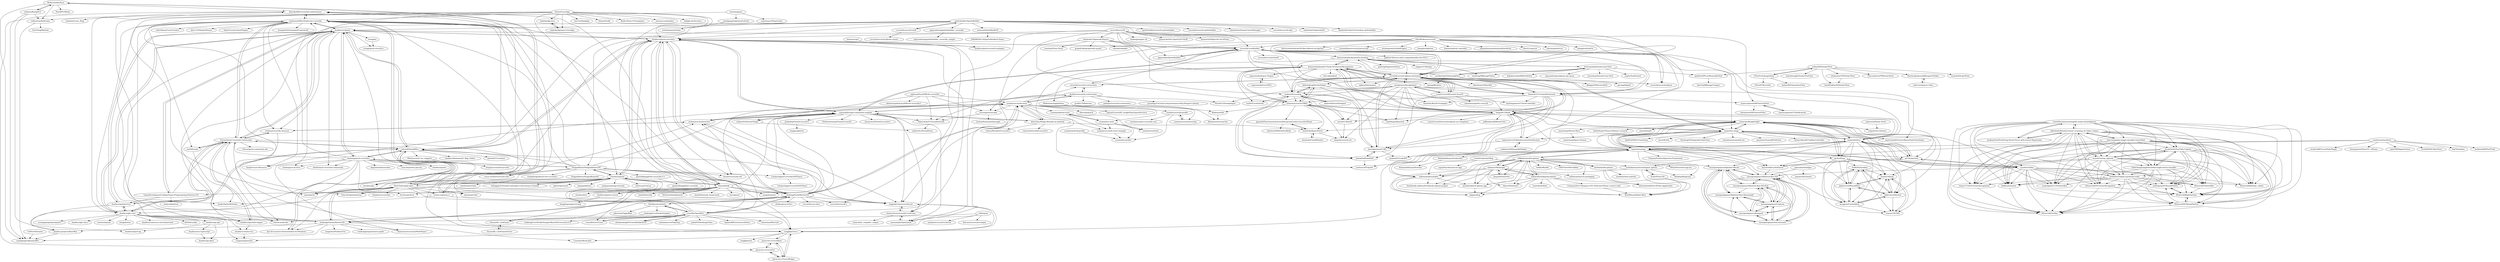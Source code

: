 digraph G {
"MrNerverDie/Four" -> "bluesky466/Cocos2dxUsefulClasses"
"MrNerverDie/Four" -> "NextRPG/Xihad"
"MrNerverDie/Four" -> "netbeen/flyingACE"
"MrNerverDie/Four" -> "Genius-x/genius-x"
"MrNerverDie/Four" -> "ouzhigang/OzgGameRPG"
"MrNerverDie/Four" -> "wilhantian/BadGame"
"krzysztofzablocki/smooth-drawing" -> "krzysztofzablocki/CCNode-SFGestureRecognizers"
"krzysztofzablocki/smooth-drawing" -> "levinunnink/Smooth-Line-View"
"krzysztofzablocki/smooth-drawing" -> "eaigner/CODialog" ["e"=1]
"krzysztofzablocki/smooth-drawing" -> "sprang/Brushes" ["e"=1]
"krzysztofzablocki/smooth-drawing" -> "cocos2d/cocos2d-iphone-extensions"
"krzysztofzablocki/smooth-drawing" -> "xissburg/XBImageFilters" ["e"=1]
"krzysztofzablocki/smooth-drawing" -> "YannickL/CCControlExtension"
"krzysztofzablocki/smooth-drawing" -> "jharwig/SignatureDemo" ["e"=1]
"levinunnink/Smooth-Line-View" -> "krzysztofzablocki/smooth-drawing"
"levinunnink/Smooth-Line-View" -> "yusenhan/Smooth-Line-View"
"levinunnink/Smooth-Line-View" -> "aspitz/ToolDrawer" ["e"=1]
"levinunnink/Smooth-Line-View" -> "kolinkrewinkel/KKGridView" ["e"=1]
"levinunnink/Smooth-Line-View" -> "tapsandswipes/iphone-pie-menu" ["e"=1]
"levinunnink/Smooth-Line-View" -> "xissburg/XBImageFilters" ["e"=1]
"levinunnink/Smooth-Line-View" -> "acerbetti/ACEDrawingView"
"levinunnink/Smooth-Line-View" -> "spoletto/SPUserResizableView"
"LearnMachineLearning/the-math-of-intelligence" -> "alberduris/Reinforcement_Learning_AI_Video_Games"
"LearnMachineLearning/the-math-of-intelligence" -> "mediasittich/Predicting-Stock-Prices-with-Linear-Regression"
"LearnMachineLearning/the-math-of-intelligence" -> "JacobChrist/YouTube-Caption"
"LearnMachineLearning/the-math-of-intelligence" -> "teezeit/tuning_xgboost"
"LearnMachineLearning/the-math-of-intelligence" -> "ChihChengLiang/tensorflow-night-heron-classifier"
"LearnMachineLearning/the-math-of-intelligence" -> "rhnvrm/galaxy-image-classifier-tensorflow"
"LearnMachineLearning/the-math-of-intelligence" -> "TwilioDevEd/ipm-quickstart-node"
"LearnMachineLearning/the-math-of-intelligence" -> "Kefkius/nmcjson"
"LearnMachineLearning/the-math-of-intelligence" -> "ready4god2513/ChatterBee"
"LearnMachineLearning/the-math-of-intelligence" -> "vinny1575/IOS-Facial-Recognition"
"LearnMachineLearning/the-math-of-intelligence" -> "llSourcell/BlabSay--collab-"
"LearnMachineLearning/the-math-of-intelligence" -> "llSourcell/Gorillas"
"LearnMachineLearning/the-math-of-intelligence" -> "mishagray/DCRoundSwitch"
"LearnMachineLearning/the-math-of-intelligence" -> "llSourcell/BlabSayFaye"
"LearnMachineLearning/the-math-of-intelligence" -> "llSourcell/DCRoundSwitch"
"cocos2d/CocosBuilder" -> "cocos2d/cocos2d-iphone-extensions"
"cocos2d/CocosBuilder" -> "cocos2d/cocos2d-iphone" ["e"=1]
"cocos2d/CocosBuilder" -> "dualface/quick-cocos2d-x"
"cocos2d/CocosBuilder" -> "YannickL/CCControlExtension"
"cocos2d/CocosBuilder" -> "apportable/SpriteBuilder"
"cocos2d/CocosBuilder" -> "cocos2d/cocos2d-x-extensions"
"cocos2d/CocosBuilder" -> "haqu/tiny-wings"
"cocos2d/CocosBuilder" -> "cocos2d/cocos2d-html5" ["e"=1]
"cocos2d/CocosBuilder" -> "raymondlu/super-animation-samples"
"cocos2d/CocosBuilder" -> "krzysztofzablocki/smooth-drawing"
"cocos2d/CocosBuilder" -> "gekitz/UIDevice-with-UniqueIdentifier-for-iOS-5" ["e"=1]
"cocos2d/CocosBuilder" -> "andrew0/cocoshop"
"cocos2d/CocosBuilder" -> "haqu/climbers"
"cocos2d/CocosBuilder" -> "mystcolor/JTGestureBasedTableViewDemo" ["e"=1]
"cocos2d/CocosBuilder" -> "krzysztofzablocki/CCNode-SFGestureRecognizers"
"cocos2d/cocos2d-iphone-extensions" -> "cocos2d/CocosBuilder"
"cocos2d/cocos2d-iphone-extensions" -> "cocos2d/cocos2d-iphone" ["e"=1]
"cocos2d/cocos2d-iphone-extensions" -> "YannickL/CCControlExtension"
"cocos2d/cocos2d-iphone-extensions" -> "jerrodputman/CCKit"
"cocos2d/cocos2d-iphone-extensions" -> "andrew0/cocoshop"
"cocos2d/cocos2d-iphone-extensions" -> "hiepnd/CCBlade"
"cocos2d/cocos2d-iphone-extensions" -> "cocos2d/cocos2d-x-extensions"
"cocos2d/cocos2d-iphone-extensions" -> "krzysztofzablocki/CCNode-SFGestureRecognizers"
"cocos2d/cocos2d-iphone-extensions" -> "haqu/tiny-wings"
"cocos2d/cocos2d-iphone-extensions" -> "sneakyness/SneakyInput"
"cocos2d/cocos2d-iphone-extensions" -> "typeoneerror/GKAchievementNotification"
"cocos2d/cocos2d-iphone-extensions" -> "ideashower/ShareKit" ["e"=1]
"cocos2d/cocos2d-iphone-extensions" -> "LearnCocos2D/LearnCocos2D"
"cocos2d/cocos2d-iphone-extensions" -> "sqlboy/tiled-games"
"cocos2d/cocos2d-iphone-extensions" -> "jfahrenkrug/VertexHelper"
"cocos2d/cocos2d-x-extensions" -> "dualface/cocos2d-x-extensions"
"cocos2d/cocos2d-x-extensions" -> "cocos2d/cocos2d-iphone-extensions"
"06wj/cocos2d_lua_snippets" -> "wtyqm/cocos2dx-lua-tools"
"zgrossbart/bridges" -> "joannecdyer/lumio"
"zgrossbart/bridges" -> "insurgentgames/Skeleton-Key-iOS"
"haqu/tiny-wings" -> "haqu/tweejump"
"haqu/tiny-wings" -> "haqu/climbers"
"haqu/tiny-wings" -> "lozarcher/KnightFight"
"haqu/tiny-wings" -> "cocos2d/cocos2d-iphone-extensions"
"haqu/tiny-wings" -> "jasonmorrissey/JMTabView" ["e"=1]
"haqu/tiny-wings" -> "briancollins/BCTabBarController" ["e"=1]
"haqu/tiny-wings" -> "mystcolor/JTGestureBasedTableViewDemo" ["e"=1]
"haqu/tiny-wings" -> "hiepnd/CCBlade"
"haqu/tiny-wings" -> "Split82/HMGLTransitions" ["e"=1]
"haqu/tiny-wings" -> "typeoneerror/GKAchievementNotification"
"haqu/tiny-wings" -> "ud7/iLabyrinth"
"haqu/tiny-wings" -> "neror/ftutils" ["e"=1]
"haqu/tiny-wings" -> "pjvds/iPong"
"haqu/tiny-wings" -> "thermogl/TISwipeableTableView" ["e"=1]
"haqu/tiny-wings" -> "ericjohnson/canabalt-ios" ["e"=1]
"OiteBoys/Earlybird" -> "crosslife/OpenBird"
"OiteBoys/Earlybird" -> "chenhaobright/FrozenBubble2014"
"OiteBoys/Earlybird" -> "chukong/EarthWarrior3D"
"OiteBoys/Earlybird" -> "plter/eoeFlappyBird" ["e"=1]
"OiteBoys/Earlybird" -> "chukong/CocoStudioSamples"
"OiteBoys/Earlybird" -> "bluesky466/Cocos2dxUsefulClasses"
"chukong/quick-cocos2d-x" -> "dualface/v3quick"
"chukong/quick-cocos2d-x" -> "u0u0/Quick-Cocos2dx-Community" ["e"=1]
"chukong/quick-cocos2d-x" -> "iTyran/Quick-Cocos2dx-Community"
"chukong/quick-cocos2d-x" -> "leitwolf/QuickXDev"
"chukong/quick-cocos2d-x" -> "fusijie/Cocos-Resource" ["e"=1]
"chukong/quick-cocos2d-x" -> "ejoy/ejoy2d" ["e"=1]
"chukong/quick-cocos2d-x" -> "chukong/cocos-docs" ["e"=1]
"chukong/quick-cocos2d-x" -> "sean-lin/protoc-gen-lua" ["e"=1]
"chukong/quick-cocos2d-x" -> "wantnon2/EffectNodes-for-cocos2dx"
"chukong/quick-cocos2d-x" -> "ScutGame/Scut" ["e"=1]
"chukong/quick-cocos2d-x" -> "cloudwu/pbc" ["e"=1]
"chukong/quick-cocos2d-x" -> "dualface/gbc-core"
"chukong/quick-cocos2d-x" -> "cloudwu/sproto" ["e"=1]
"chukong/quick-cocos2d-x" -> "DragonBones/DragonBonesCPP"
"chukong/quick-cocos2d-x" -> "diegonehab/luasocket" ["e"=1]
"GameDevelopmentCollege/Game-Programming-Patterns-CN" -> "dualface/v3quick"
"GameDevelopmentCollege/Game-Programming-Patterns-CN" -> "dualface/quickserver"
"GameDevelopmentCollege/Game-Programming-Patterns-CN" -> "iTyran/Quick-Cocos2dx-Community"
"GameDevelopmentCollege/Game-Programming-Patterns-CN" -> "andycai/kodelua"
"cloudwu/ejoy2d" -> "dualface/quick-cocos2d-x"
"cloudwu/ejoy2d" -> "ejoy/projectlist" ["e"=1]
"cloudwu/ejoy2d" -> "xebecnan/UniLua" ["e"=1]
"cloudwu/ejoy2d" -> "cloudwu/hive" ["e"=1]
"cloudwu/ejoy2d" -> "cloudwu/pbc" ["e"=1]
"cloudwu/ejoy2d" -> "9miao/firefly"
"cloudwu/ejoy2d" -> "ejoy/ejoy2d" ["e"=1]
"cloudwu/ejoy2d" -> "cloudwu/lua53doc" ["e"=1]
"cloudwu/ejoy2d" -> "forhappy/A-Detailed-Cplusplus-Concurrency-Tutorial" ["e"=1]
"cloudwu/ejoy2d" -> "xjdrew/gotunnel" ["e"=1]
"cloudwu/ejoy2d" -> "skykapok/dawn" ["e"=1]
"cloudwu/ejoy2d" -> "TencentOpen/behaviac" ["e"=1]
"cloudwu/ejoy2d" -> "andyque/opengl-tutorials"
"cloudwu/ejoy2d" -> "ShortTailLab/ph-open"
"cloudwu/ejoy2d" -> "DragonBones/DragonBonesCPP"
"iTyran/SK_CardGame" -> "iTyran/SK_CardGameServer"
"soomla/cocos2dx-store" -> "soomla/cocos2dx-store-example"
"soomla/cocos2dx-store" -> "obastemur/cocos2dxMultiPlayer"
"soomla/cocos2dx-store" -> "soomla/ios-store"
"soomla/cocos2dx-store" -> "dualface/cocos2d-x-extensions"
"soomla/cocos2dx-store" -> "cpinan/Cocos2dX_GooglePlayGamesServices"
"soomla/cocos2dx-store" -> "stubma/cocos2dx-better"
"soomla/cocos2dx-store" -> "diwu/Tiny-Wings-Remake-on-Android"
"soomla/cocos2dx-store" -> "soomla/cocos2dx-profile"
"soomla/cocos2dx-store" -> "diwu/AnalyticX"
"soomla/cocos2dx-store" -> "chukong/EarthWarrior3D"
"soomla/cocos2dx-store" -> "raymondlu/super-animation-samples"
"soomla/cocos2dx-store" -> "cocos2d/cocos2d-x-extensions"
"soomla/cocos2dx-store" -> "hovergames/avalon"
"soomla/cocos2dx-store" -> "soomla/cocos2dx-levelup"
"soomla/cocos2dx-store" -> "soomla/android-store"
"9miao/CrossApp" -> "dualface/quick-cocos2d-x"
"9miao/CrossApp" -> "babyliynfg/cross"
"9miao/CrossApp" -> "9miao/firefly"
"9miao/CrossApp" -> "ejoy/ejoy2d" ["e"=1]
"9miao/CrossApp" -> "cloudwu/ejoy2d"
"9miao/CrossApp" -> "TencentOpen/behaviac" ["e"=1]
"9miao/CrossApp" -> "liu21st/thinkphp" ["e"=1]
"9miao/CrossApp" -> "wantnon2/EffectNodes-for-cocos2dx"
"9miao/CrossApp" -> "9miao/Firefly" ["e"=1]
"9miao/CrossApp" -> "Baidu-Music-FE/muplayer" ["e"=1]
"9miao/CrossApp" -> "dualface/gbc-core"
"9miao/CrossApp" -> "netease-youdao/hex" ["e"=1]
"9miao/CrossApp" -> "babyliynfg/nano-CrossApp"
"9miao/CrossApp" -> "chukong/cocos-docs" ["e"=1]
"9miao/CrossApp" -> "delight-im/Faceless" ["e"=1]
"iTyran/SK_CardGameServer" -> "iTyran/SK_CardGame"
"acerbetti/ACEDrawingView" -> "levinunnink/Smooth-Line-View"
"acerbetti/ACEDrawingView" -> "dblapps/DAScratchPad"
"acerbetti/ACEDrawingView" -> "krzysztofzablocki/smooth-drawing"
"acerbetti/ACEDrawingView" -> "sprang/Brushes" ["e"=1]
"acerbetti/ACEDrawingView" -> "sprang/Inkpad" ["e"=1]
"zedoul/ZDStickerView" -> "Thavasidurai/TDResizerView"
"zedoul/ZDStickerView" -> "spoletto/SPUserResizableView"
"zedoul/ZDStickerView" -> "chiahsien/CHTStickerView"
"zedoul/ZDStickerView" -> "kcandr/IQLabelView"
"zedoul/ZDStickerView" -> "hackiftekhar/IQStickerView"
"zedoul/ZDStickerView" -> "luiyezheng/JLStickerTextView" ["e"=1]
"zedoul/ZDStickerView" -> "rFlex/CoreImageShop"
"zedoul/ZDStickerView" -> "HarrisonJackson/HJImagesToVideo"
"iFixit/iFixit-iOS" -> "Rich86man/Dollar-Bets"
"iFixit/iFixit-iOS" -> "yoshiokatsuneo/camlingual_iphone"
"bluesky466/Cocos2dxUsefulClasses" -> "Jason-lee-c/CocosNet"
"bluesky466/Cocos2dxUsefulClasses" -> "shahdza/Cocos_Ring"
"bluesky466/Cocos2dxUsefulClasses" -> "wantnon2/EffectNodes-for-cocos2dx"
"cocos3d/cocos3d" -> "cocos2d/CocosBuilder"
"cocos3d/cocos3d" -> "cocos2d/cocos2d-iphone" ["e"=1]
"cocos3d/cocos3d" -> "chukong/engine-3d"
"cocos3d/cocos3d" -> "apportable/SpriteBuilder"
"cocos3d/cocos3d" -> "manucorporat/AWTextureFilter"
"cocos3d/cocos3d" -> "dualface/quick-cocos2d-x"
"cocos3d/cocos3d" -> "cocos2d/cocos3d-x"
"cocos3d/cocos3d" -> "cocos2d/cocos2d-iphone-extensions"
"cocos3d/cocos3d" -> "jlamarche/iOS-OpenGLES-Stuff" ["e"=1]
"cocos3d/cocos3d" -> "marmalade/OpenQuick"
"cocos3d/cocos3d" -> "kstenerud/ObjectAL-for-iPhone" ["e"=1]
"cocos3d/cocos3d" -> "slembcke/Chipmunk-Physics"
"Genius-x/genius-x" -> "fusijie/SpriteWithHue"
"Genius-x/genius-x" -> "MrNerverDie/Four"
"Genius-x/genius-x" -> "bluesky466/Cocos2dxUsefulClasses"
"Genius-x/genius-x" -> "LingJiJian/Tui-x"
"dualface/v3quick" -> "leitwolf/QuickXDev"
"dualface/v3quick" -> "iTyran/Quick-Cocos2dx-Community"
"dualface/v3quick" -> "dualface/quickserver"
"dualface/v3quick" -> "chukong/quick-cocos2d-x"
"dualface/v3quick" -> "dualface/quick-cocos2d-x"
"dualface/v3quick" -> "dualface/gbc-core"
"dualface/v3quick" -> "GameDevelopmentCollege/Game-Programming-Patterns-CN"
"dualface/v3quick" -> "dualface/go-gbc"
"dualface/v3quick" -> "u0u0/Quick-Cocos2dx-Community" ["e"=1]
"dualface/v3quick" -> "dualface/quick2d-engine"
"dualface/v3quick" -> "LingJiJian/Tui-x"
"dualface/v3quick" -> "zrong/quick-cocos2d-x"
"dualface/v3quick" -> "wantnon2/EffectNodes-for-cocos2dx"
"dualface/v3quick" -> "zrong/lua"
"dualface/v3quick" -> "stubma/cocos2dx-classical"
"chukong/CocoStudioSamples" -> "chukong/CocoStudioSamplesBasedOnCocos2d-x3.0"
"cocos2d/cocos2d-swift" -> "cocos2d/cocos2d-iphone-classic"
"cocos2d/cocos2d-swift" -> "spritebuilder/SpriteBuilder"
"dualface/quickserver" -> "dualface/v3quick"
"dualface/quickserver" -> "dualface/gbc-core"
"dualface/quickserver" -> "dualface/quick-ng"
"dualface/quickserver" -> "leitwolf/QuickXDev"
"haqu/climbers" -> "haqu/tweejump"
"haqu/climbers" -> "Lyndir/Gorillas"
"haqu/climbers" -> "lozarcher/KnightFight"
"haqu/climbers" -> "haqu/tiny-wings"
"haqu/climbers" -> "ud7/iLabyrinth"
"haqu/climbers" -> "manan19/jong"
"haqu/climbers" -> "kungpoo/FourInARow"
"haqu/climbers" -> "manan19/CMN"
"haqu/climbers" -> "jlake/CocosWhackMole"
"haqu/climbers" -> "pjvds/iPong"
"haqu/climbers" -> "yoshiokatsuneo/camlingual_iphone"
"haqu/climbers" -> "jlake/cocosShooter"
"haqu/climbers" -> "hiepnd/CCBlade"
"haqu/climbers" -> "millenomi/diceshaker"
"haqu/climbers" -> "insurgentgames/Alphabet-Blocks"
"haqu/tweejump" -> "haqu/climbers"
"haqu/tweejump" -> "haqu/tiny-wings"
"haqu/tweejump" -> "Lyndir/Gorillas"
"haqu/tweejump" -> "ud7/iLabyrinth"
"haqu/tweejump" -> "lozarcher/KnightFight"
"haqu/tweejump" -> "bryceredd/CastleHassle"
"haqu/tweejump" -> "takuma104/ntlniph"
"haqu/tweejump" -> "insurgentgames/Skeleton-Key-iOS"
"haqu/tweejump" -> "hiepnd/CCBlade"
"haqu/tweejump" -> "c99koder/lastfm-iphone"
"haqu/tweejump" -> "insurgentgames/Alphabet-Blocks"
"haqu/tweejump" -> "pjvds/iPong"
"haqu/tweejump" -> "PrimaryFeather/Sparrow-Framework" ["e"=1]
"haqu/tweejump" -> "RolandasRazma/iLabyrinth"
"haqu/tweejump" -> "millenomi/diceshaker"
"jfahrenkrug/VertexHelper" -> "andrew0/cocoshop"
"jfahrenkrug/VertexHelper" -> "asinesio/cocos2d-PRKit"
"jfahrenkrug/VertexHelper" -> "hiepnd/CCBlade"
"jfahrenkrug/VertexHelper" -> "YannickL/Box2D-Examples"
"renshan/game" -> "superman-t/PlaneGame"
"renshan/game" -> "ouzhigang/OzgGameEatFish"
"renshan/game" -> "wilhantian/BadGame"
"DragonBones/DragonBonesCPP" -> "wantnon2/EffectNodes-for-cocos2dx"
"DragonBones/DragonBonesCPP" -> "LingJiJian/Tui-x"
"DragonBones/DragonBonesCPP" -> "opentalking/gif-for-cocos2dx-3.x"
"DragonBones/DragonBonesCPP" -> "chukong/quick-cocos2d-x"
"DragonBones/DragonBonesCPP" -> "cloudwu/ejoy2d"
"DragonBones/DragonBonesCPP" -> "cocos-creator/cocos2d-x-lite" ["e"=1]
"DragonBones/DragonBonesCPP" -> "leitwolf/QuickXDev"
"DragonBones/DragonBonesCPP" -> "dualface/v3quick"
"DragonBones/DragonBonesCPP" -> "DragonBones/DragonBonesAS" ["e"=1]
"DragonBones/DragonBonesCPP" -> "zrong/dragonbones-for-cocos2d-x"
"DragonBones/DragonBonesCPP" -> "fjz13/Cocos2d-x-ParticleEditor-for-Windows"
"DragonBones/DragonBonesCPP" -> "happykevins/cocos2dx-ext"
"DragonBones/DragonBonesCPP" -> "CatalystApps/Cocos2dxGAFPlayer"
"DragonBones/DragonBonesCPP" -> "chenee/cocos2dx-swf"
"DragonBones/DragonBonesCPP" -> "raymondlu/super-animation-samples"
"wantnon2/EffectNodes-for-cocos2dx" -> "bluesky466/Cocos2dxUsefulClasses"
"wantnon2/EffectNodes-for-cocos2dx" -> "colin3dmax/CocosCreator" ["e"=1]
"wantnon2/EffectNodes-for-cocos2dx" -> "fylz1125/ShaderDemos" ["e"=1]
"wantnon2/EffectNodes-for-cocos2dx" -> "fusijie/SpriteWithHue"
"wantnon2/EffectNodes-for-cocos2dx" -> "iTyran/Quick-Cocos2dx-Community"
"wantnon2/EffectNodes-for-cocos2dx" -> "stubma/cocos2dx-classical"
"wantnon2/EffectNodes-for-cocos2dx" -> "LingJiJian/Tui-x"
"wantnon2/EffectNodes-for-cocos2dx" -> "justbilt/untp"
"wantnon2/EffectNodes-for-cocos2dx" -> "tidys/CocosCreatorPlugins" ["e"=1]
"wantnon2/EffectNodes-for-cocos2dx" -> "cocos-creator/cocos2d-x-lite" ["e"=1]
"wantnon2/EffectNodes-for-cocos2dx" -> "ShortTailLab/ph-open"
"wantnon2/EffectNodes-for-cocos2dx" -> "dualface/v3quick"
"wantnon2/EffectNodes-for-cocos2dx" -> "huangx916/GameplayFramework" ["e"=1]
"wantnon2/EffectNodes-for-cocos2dx" -> "leitwolf/QuickXDev"
"wantnon2/EffectNodes-for-cocos2dx" -> "fusijie/Cocos-Resource" ["e"=1]
"120910383/mota" -> "ouzhigang/OzgGameRPG"
"zrong/lua" -> "zrong/quick-cocos2d-x"
"dualface/quick-cocos2d-x" -> "cloudwu/ejoy2d"
"dualface/quick-cocos2d-x" -> "shawnclovie/cocos2dx-LuaProxy"
"dualface/quick-cocos2d-x" -> "dualface/v3quick"
"dualface/quick-cocos2d-x" -> "raymondlu/super-animation-samples"
"dualface/quick-cocos2d-x" -> "cocos2d/CocosBuilder"
"dualface/quick-cocos2d-x" -> "leitwolf/QuickXDev"
"dualface/quick-cocos2d-x" -> "happykevins/cocos2dx-ext"
"dualface/quick-cocos2d-x" -> "marmalade/OpenQuick"
"dualface/quick-cocos2d-x" -> "chukong/EarthWarrior3D"
"dualface/quick-cocos2d-x" -> "dualface/quick-cocos2d-x-plugins"
"dualface/quick-cocos2d-x" -> "yungzhu/morn" ["e"=1]
"dualface/quick-cocos2d-x" -> "9miao/firefly"
"dualface/quick-cocos2d-x" -> "dualface/quick-x-server"
"dualface/quick-cocos2d-x" -> "wantnon2/EffectNodes-for-cocos2dx"
"dualface/quick-cocos2d-x" -> "chenee/cocos2dx-swf"
"seanhess/wizardwar" -> "haqu/tweejump"
"seanhess/wizardwar" -> "ricobeck/KFCocoaPodsPlugin" ["e"=1]
"seanhess/wizardwar" -> "bennyguitar/News-YC---iPhone" ["e"=1]
"seanhess/wizardwar" -> "vpdn/MMAppSwitcher" ["e"=1]
"seanhess/wizardwar" -> "bryceredd/CastleHassle"
"seanhess/wizardwar" -> "Scott90/SDCAlertView" ["e"=1]
"seanhess/wizardwar" -> "Ink/ThatInbox" ["e"=1]
"seanhess/wizardwar" -> "mehfuzh/MHTextField" ["e"=1]
"crosslife/OpenBird" -> "crosslife/LoveClear"
"crosslife/OpenBird" -> "OiteBoys/Earlybird"
"crosslife/OpenBird" -> "chukong/EarthWarrior3D"
"crosslife/OpenBird" -> "cloudwu/ejoy2d"
"crosslife/OpenBird" -> "Quotation/WhoCall" ["e"=1]
"crosslife/OpenBird" -> "dualface/quick-cocos2d-x"
"crosslife/OpenBird" -> "nathanborror/FlapFlap" ["e"=1]
"crosslife/OpenBird" -> "iTyran/SK_CardGame"
"crosslife/OpenBird" -> "wantnon2/EffectNodes-for-cocos2dx"
"crosslife/OpenBird" -> "johnil/VVeboImageView" ["e"=1]
"crosslife/OpenBird" -> "soomla/cocos2dx-store"
"crosslife/OpenBird" -> "chukong/FantasyWarrior3D"
"crosslife/OpenBird" -> "chenhaobright/FrozenBubble2014"
"crosslife/OpenBird" -> "stubma/cocos2dx-better"
"crosslife/OpenBird" -> "kejinlu/KKGestureLockView" ["e"=1]
"fjz13/Cocos2d-x-ParticleEditor-for-Windows" -> "leitwolf/QuickXDev"
"YannickL/CCControlExtension" -> "cocos2d/cocos2d-iphone-extensions"
"YannickL/CCControlExtension" -> "krzysztofzablocki/CCNode-SFGestureRecognizers"
"YannickL/CCControlExtension" -> "nerdcave/PESprite"
"YannickL/CCControlExtension" -> "asinesio/cocos2d-PRKit"
"YannickL/CCControlExtension" -> "manucorporat/AWTextureFilter"
"YannickL/CCControlExtension" -> "tinytimgames/CCViewController"
"YannickL/CCControlExtension" -> "hiepnd/CCBlade"
"YannickL/CCControlExtension" -> "YannickL/Box2D-Examples"
"YannickL/CCControlExtension" -> "slembcke/SpacePatrol"
"YannickL/CCControlExtension" -> "jandrad/CCLabelFX"
"YannickL/CCControlExtension" -> "jerrodputman/CCKit"
"krzysztofzablocki/CCNode-SFGestureRecognizers" -> "YannickL/CCControlExtension"
"krzysztofzablocki/CCNode-SFGestureRecognizers" -> "asinesio/cocos2d-PRKit"
"krzysztofzablocki/CCNode-SFGestureRecognizers" -> "hiepnd/CCBlade"
"krzysztofzablocki/CCNode-SFGestureRecognizers" -> "krzysztofzablocki/smooth-drawing"
"krzysztofzablocki/CCNode-SFGestureRecognizers" -> "cocos2d/cocos2d-iphone-extensions"
"krzysztofzablocki/CCNode-SFGestureRecognizers" -> "tinytimgames/CCViewController"
"krzysztofzablocki/CCNode-SFGestureRecognizers" -> "nerdcave/PESprite"
"krzysztofzablocki/CCNode-SFGestureRecognizers" -> "LearnCocos2D/LearnCocos2D"
"krzysztofzablocki/CCNode-SFGestureRecognizers" -> "sapusmedia/Sapus-Tongue"
"krzysztofzablocki/CCNode-SFGestureRecognizers" -> "andrew0/cocoshop"
"krzysztofzablocki/CCNode-SFGestureRecognizers" -> "tayl0r/CocoParticle"
"krzysztofzablocki/CCNode-SFGestureRecognizers" -> "htw-inka/idiary" ["e"=1]
"krzysztofzablocki/CCNode-SFGestureRecognizers" -> "sqlboy/tiled-games"
"krzysztofzablocki/CCNode-SFGestureRecognizers" -> "Birkemose/rippleDemo"
"wilhantian/BadGame" -> "ZeroYang/Rhythm"
"wilhantian/BadGame" -> "ouzhigang/OzgGameRPG"
"diwu/Tiny-Wings-Remake-on-Android" -> "clawoo/AsteroidsCocos2D-x"
"diwu/Tiny-Wings-Remake-on-Android" -> "soomla/cocos2dx-store"
"diwu/Tiny-Wings-Remake-on-Android" -> "raymondlu/super-animation-samples"
"diwu/Tiny-Wings-Remake-on-Android" -> "clawoo/BreakoutCocos2D-x"
"diwu/Tiny-Wings-Remake-on-Android" -> "slembcke/SpacePatrol"
"LearnCocos2D/LearnCocos2D" -> "kobold2d/Kobold2D"
"LearnCocos2D/LearnCocos2D" -> "krzysztofzablocki/CCNode-SFGestureRecognizers"
"LearnCocos2D/LearnCocos2D" -> "cocos2d/cocos2d-iphone-extensions"
"LearnCocos2D/LearnCocos2D" -> "talentless/spriter-cocos2d"
"LearnCocos2D/LearnCocos2D" -> "hiepnd/CCBlade"
"LearnCocos2D/LearnCocos2D" -> "sneakyness/SneakyInput"
"andrew0/cocoshop" -> "andrew0/SceneDesigner"
"andrew0/cocoshop" -> "tayl0r/CocoParticle"
"andrew0/cocoshop" -> "jerrodputman/CCKit"
"andrew0/cocoshop" -> "jfahrenkrug/VertexHelper"
"andrew0/cocoshop" -> "kobold2d/Kobold2D"
"andrew0/cocoshop" -> "cocos2d/cocos2d-iphone-extensions"
"andrew0/cocoshop" -> "axcho/CCBox2D"
"andrew0/cocoshop" -> "asinesio/cocos2d-PRKit"
"sneakyness/SneakyInput" -> "andrew0/cocoshop"
"sneakyness/SneakyInput" -> "zaldzbugz/ZJoystick"
"sneakyness/SneakyInput" -> "cocos2d/cocos2d-iphone-extensions"
"sneakyness/SneakyInput" -> "hiepnd/cocos2d-ext"
"sneakyness/SneakyInput" -> "axcho/CCBox2D"
"sneakyness/SneakyInput" -> "kobold2d/Kobold2D"
"sneakyness/SneakyInput" -> "YannickL/CCControlExtension"
"sneakyness/SneakyInput" -> "ud7/iLabyrinth"
"sneakyness/SneakyInput" -> "LearnCocos2D/LearnCocos2D"
"sneakyness/SneakyInput" -> "Ntran013/SneakyInput"
"sneakyness/SneakyInput" -> "haqu/tiny-wings"
"sneakyness/SneakyInput" -> "haqu/climbers"
"sneakyness/SneakyInput" -> "hiepnd/CCBlade"
"ShortTailLab/ph-open" -> "chukong/FantasyWarrior3D"
"ShortTailLab/ph-open" -> "wantnon2/EffectNodes-for-cocos2dx"
"ShortTailLab/ph-open" -> "ejoy/projectlist" ["e"=1]
"ShortTailLab/ph-open" -> "stubma/cocos2dx-better"
"ShortTailLab/ph-open" -> "happykevins/cocos2dx-ext"
"ShortTailLab/ph-open" -> "TencentOpen/behaviac" ["e"=1]
"ShortTailLab/ph-open" -> "Genius-x/genius-x"
"ShortTailLab/ph-open" -> "cloudwu/ejoy2d"
"ShortTailLab/ph-open" -> "dualface/v3quick"
"ShortTailLab/ph-open" -> "ejoy/ejoy2d" ["e"=1]
"ShortTailLab/ph-open" -> "plankes-projects/BaseWar"
"ShortTailLab/ph-open" -> "chukong/EarthWarrior3D"
"ShortTailLab/ph-open" -> "dualface/quick-cocos2d-x"
"ShortTailLab/ph-open" -> "beykery/cocosocket" ["e"=1]
"ShortTailLab/ph-open" -> "leitwolf/QuickXDev"
"slembcke/SpacePatrol" -> "slembcke/CloudBomber"
"slembcke/SpacePatrol" -> "hiepnd/cocos2d-ext"
"slembcke/SpacePatrol" -> "jpsarda/Pixel-based-destructible-ground-with-Cocos2d-iPhone"
"ZhouWeikuan/cocos2d" -> "cocos2d/cocos2d-iphone-extensions"
"ZhouWeikuan/cocos2d" -> "kaeppler/droid-fu" ["e"=1]
"ZhouWeikuan/cocos2d" -> "korovyansk/android-fb-like-slideout-navigation" ["e"=1]
"ZhouWeikuan/cocos2d" -> "cocos2d/CocosBuilder"
"ZhouWeikuan/cocos2d" -> "ryanwilliams/cocos2d-javascript" ["e"=1]
"ZhouWeikuan/cocos2d" -> "nicolasgramlich/AndEngine" ["e"=1]
"ZhouWeikuan/cocos2d" -> "jerrodputman/CCKit"
"ZhouWeikuan/cocos2d" -> "kaeppler/ignition" ["e"=1]
"ZhouWeikuan/cocos2d" -> "diwu/Tiny-Wings-Remake-on-Android"
"ZhouWeikuan/cocos2d" -> "dodola/android_waterfall" ["e"=1]
"ZhouWeikuan/cocos2d" -> "YannickL/CCControlExtension"
"ZhouWeikuan/cocos2d" -> "johannilsson/android-pulltorefresh" ["e"=1]
"ZhouWeikuan/cocos2d" -> "thest1/LazyList" ["e"=1]
"ZhouWeikuan/cocos2d" -> "andrew0/cocoshop"
"ZhouWeikuan/cocos2d" -> "ahorn/android-rss" ["e"=1]
"dualface/gbc-core" -> "iTyran/Quick-Cocos2dx-Community"
"dualface/gbc-core" -> "dualface/quick2d-engine"
"dualface/gbc-core" -> "dualface/v3quick"
"dualface/gbc-core" -> "dualface/quickserver"
"dualface/gbc-core" -> "tangyiyang/seal2d"
"dualface/gbc-core" -> "charleeli/quick" ["e"=1]
"dualface/gbc-core" -> "c0i/cocos2dx-lite"
"dualface/gbc-core" -> "fztcjjl/metoo" ["e"=1]
"dualface/gbc-core" -> "dualface/go-gbc"
"dualface/gbc-core" -> "dualface/easycocos-lua-framework"
"dualface/gbc-core" -> "k0204/LuaIde" ["e"=1]
"dualface/gbc-core" -> "wantnon2/EffectNodes-for-cocos2dx"
"dualface/gbc-core" -> "dualface/creator-lua"
"dualface/gbc-core" -> "sctangqiang/skynetpatch" ["e"=1]
"dualface/gbc-core" -> "dualface/gbc-docs"
"raymondlu/super-animation-samples" -> "marmalade/OpenQuick"
"raymondlu/super-animation-samples" -> "dualface/quick-cocos2d-x"
"raymondlu/super-animation-samples" -> "jyinkailej/Flash2Cocos2d-x"
"raymondlu/super-animation-samples" -> "shawnclovie/cocos2dx-LuaProxy"
"raymondlu/super-animation-samples" -> "TheDamArmada/Flash2Cocos2D" ["e"=1]
"raymondlu/super-animation-samples" -> "CatalystApps/Cocos2dxGAFPlayer"
"raymondlu/super-animation-samples" -> "chenee/cocos2dx-swf"
"raymondlu/super-animation-samples" -> "soomla/cocos2dx-store"
"raymondlu/super-animation-samples" -> "happykevins/cocos2dx-ext"
"raymondlu/super-animation-samples" -> "stubma/cocos2dx-better"
"raymondlu/super-animation-samples" -> "diwu/Tiny-Wings-Remake-on-Android"
"raymondlu/super-animation-samples" -> "ezibyte/EziSocial-Plugin"
"raymondlu/super-animation-samples" -> "Piperoman/CCSocialNetwork"
"raymondlu/super-animation-samples" -> "2youyouo2/Flash2Cocos2d-x"
"raymondlu/super-animation-samples" -> "cocos2d/CocosBuilder"
"stubma/cocos2dx-better" -> "stubma/cocos2dx-classical"
"stubma/cocos2dx-better" -> "happykevins/cocos2dx-ext"
"stubma/cocos2dx-better" -> "soomla/cocos2dx-store"
"jerrodputman/CCKit" -> "jandrad/CCLabelFX"
"jerrodputman/CCKit" -> "cocos2d/cocos2d-iphone-extensions"
"jerrodputman/CCKit" -> "andrew0/cocoshop"
"jerrodputman/CCKit" -> "kobold2d/Kobold2D"
"takuma104/ntlniph" -> "jdg/packlog"
"takuma104/ntlniph" -> "keishi/wikihow-iphone-app"
"takuma104/ntlniph" -> "jimpick/twitterfon"
"takuma104/ntlniph" -> "millenomi/diceshaker"
"takuma104/ntlniph" -> "c99koder/lastfm-iphone"
"takuma104/ntlniph" -> "wikimedia/wikipedia-iphone"
"takuma104/ntlniph" -> "freshbooks-addons/freshbooks-iphone-project"
"takuma104/ntlniph" -> "haqu/tweejump"
"takuma104/ntlniph" -> "vkoser/PlainNote"
"takuma104/ntlniph" -> "millenomi/mover-packaging"
"wikimedia/wikipedia-iphone" -> "vkoser/PlainNote"
"wikimedia/wikipedia-iphone" -> "tderouin/wikiHow-iPhone-Application"
"wikimedia/wikipedia-iphone" -> "c99koder/lastfm-iphone"
"wikimedia/wikipedia-iphone" -> "keishi/wikihow-iphone-app"
"wikimedia/wikipedia-iphone" -> "takuma104/ntlniph"
"wikimedia/wikipedia-iphone" -> "jdg/packlog"
"wikimedia/wikipedia-iphone" -> "tnantoka/Edhita"
"wikimedia/wikipedia-iphone" -> "Frahaan/2012-Olympics-iOS--iPad-and-iPhone--source-code"
"wikimedia/wikipedia-iphone" -> "Rich86man/Dollar-Bets"
"babyliynfg/cross" -> "babyliynfg/nano-CrossApp"
"babyliynfg/nano-CrossApp" -> "babyliynfg/cross"
"rFlex/CoreImageShop" -> "rFlex/SCRecorder" ["e"=1]
"rFlex/CoreImageShop" -> "kaiinui/KIChameleonView" ["e"=1]
"rFlex/CoreImageShop" -> "zedoul/ZDStickerView"
"spritebuilder/SpriteBuilder" -> "nguyenduong/spritebuilder_cocos2dx"
"spritebuilder/SpriteBuilder" -> "spritebuilder/cocos2d-spritebuilder"
"spritebuilder/SpriteBuilder" -> "cocos2d/cocos2d-swift"
"spritebuilder/SpriteBuilder" -> "newnon/SpriteBuilderX"
"spritebuilder/SpriteBuilder" -> "cocos2d/cocos2d-spritebuilder"
"spritebuilder/SpriteBuilder" -> "cocos2d/CocosBuilder"
"spritebuilder/SpriteBuilder" -> "nihalahmed/GameCenterManager" ["e"=1]
"spritebuilder/SpriteBuilder" -> "chukong/FantasyWarrior3D"
"spritebuilder/SpriteBuilder" -> "cocos2d/cocos2d-objc" ["e"=1]
"spritebuilder/SpriteBuilder" -> "slembcke/Chipmunk2D" ["e"=1]
"spritebuilder/SpriteBuilder" -> "leitwolf/QuickXDev"
"spritebuilder/SpriteBuilder" -> "dualface/quick-cocos2d-x"
"spritebuilder/SpriteBuilder" -> "slembcke/GalacticGuardian.spritebuilder"
"spritebuilder/SpriteBuilder" -> "DragonBones/DragonBonesCPP"
"spritebuilder/SpriteBuilder" -> "dualface/v3quick"
"alberduris/Reinforcement_Learning_AI_Video_Games" -> "LearnMachineLearning/the-math-of-intelligence"
"alberduris/Reinforcement_Learning_AI_Video_Games" -> "teezeit/tuning_xgboost"
"alberduris/Reinforcement_Learning_AI_Video_Games" -> "JacobChrist/YouTube-Caption"
"alberduris/Reinforcement_Learning_AI_Video_Games" -> "ChihChengLiang/tensorflow-night-heron-classifier"
"alberduris/Reinforcement_Learning_AI_Video_Games" -> "mediasittich/Predicting-Stock-Prices-with-Linear-Regression"
"alberduris/Reinforcement_Learning_AI_Video_Games" -> "TwilioDevEd/ipm-quickstart-node"
"alberduris/Reinforcement_Learning_AI_Video_Games" -> "Kefkius/nmcjson"
"alberduris/Reinforcement_Learning_AI_Video_Games" -> "llSourcell/IOS-Facial-Recognition"
"alberduris/Reinforcement_Learning_AI_Video_Games" -> "vinny1575/IOS-Facial-Recognition"
"alberduris/Reinforcement_Learning_AI_Video_Games" -> "ready4god2513/ChatterBee"
"alberduris/Reinforcement_Learning_AI_Video_Games" -> "rhnvrm/galaxy-image-classifier-tensorflow"
"alberduris/Reinforcement_Learning_AI_Video_Games" -> "llSourcell/BlabSay--collab-"
"alberduris/Reinforcement_Learning_AI_Video_Games" -> "llSourcell/Gorillas"
"alberduris/Reinforcement_Learning_AI_Video_Games" -> "mishagray/DCRoundSwitch"
"alberduris/Reinforcement_Learning_AI_Video_Games" -> "llSourcell/BlabSayFaye"
"9miao/firefly" -> "cloudwu/ejoy2d"
"9miao/firefly" -> "dualface/quick-cocos2d-x"
"9miao/firefly" -> "matyhtf/swoole_framework" ["e"=1]
"9miao/firefly" -> "raymondlu/super-animation-samples"
"9miao/firefly" -> "cloudwu/hive" ["e"=1]
"9miao/firefly" -> "xtaci/gonet" ["e"=1]
"9miao/firefly" -> "matyhtf/swoole" ["e"=1]
"9miao/firefly" -> "ScutGame/Scut" ["e"=1]
"9miao/firefly" -> "dualface/quick-x-server"
"9miao/firefly" -> "crosslife/LoveClear"
"9miao/firefly" -> "yungzhu/morn" ["e"=1]
"9miao/firefly" -> "NetEase/lordofpomelo" ["e"=1]
"9miao/firefly" -> "GameDevelopmentCollege/Game-Programming-Patterns-CN"
"9miao/firefly" -> "chukong/EarthWarrior3D"
"9miao/firefly" -> "iTyran/SK_CardGame"
"teezeit/tuning_xgboost" -> "Kefkius/nmcjson"
"teezeit/tuning_xgboost" -> "JacobChrist/YouTube-Caption"
"teezeit/tuning_xgboost" -> "llSourcell/IOS-Facial-Recognition"
"teezeit/tuning_xgboost" -> "ChihChengLiang/tensorflow-night-heron-classifier"
"teezeit/tuning_xgboost" -> "llSourcell/Gorillas"
"teezeit/tuning_xgboost" -> "llSourcell/BlabSayFaye"
"teezeit/tuning_xgboost" -> "llSourcell/ChatterBee"
"teezeit/tuning_xgboost" -> "TwilioDevEd/ipm-quickstart-node"
"teezeit/tuning_xgboost" -> "vinny1575/IOS-Facial-Recognition"
"teezeit/tuning_xgboost" -> "mishagray/DCRoundSwitch"
"teezeit/tuning_xgboost" -> "llSourcell/DCRoundSwitch"
"teezeit/tuning_xgboost" -> "ready4god2513/ChatterBee"
"teezeit/tuning_xgboost" -> "alberduris/Reinforcement_Learning_AI_Video_Games"
"teezeit/tuning_xgboost" -> "llSourcell/BlabSay--collab-"
"hiepnd/CCBlade" -> "asinesio/cocos2d-PRKit"
"hiepnd/CCBlade" -> "cocos2d/cocos2d-iphone-extensions"
"hiepnd/CCBlade" -> "krzysztofzablocki/CCNode-SFGestureRecognizers"
"hiepnd/CCBlade" -> "zaldzbugz/ZJoystick"
"hiepnd/CCBlade" -> "lozarcher/KnightFight"
"hiepnd/CCBlade" -> "jerrodputman/CCKit"
"hiepnd/CCBlade" -> "typeoneerror/GKAchievementNotification"
"hiepnd/CCBlade" -> "LearnCocos2D/cocos2d-iphone-arc-templates"
"hiepnd/CCBlade" -> "axcho/CCBox2D"
"hiepnd/CCBlade" -> "jandrad/CCLabelFX"
"hiepnd/CCBlade" -> "jeffhodnett/JHBezierTest"
"shawnclovie/cocos2dx-LuaProxy" -> "marmalade/OpenQuick"
"shawnclovie/cocos2dx-LuaProxy" -> "happykevins/cocos2dx-ext"
"shawnclovie/cocos2dx-LuaProxy" -> "laomoi/lua_complete_eclipse"
"CatalystApps/Cocos2dxGAFPlayer" -> "CatalystApps/Cocos2dGAFPlayer"
"keishi/wikihow-iphone-app" -> "jdg/packlog"
"dualface/ecs-typescript" -> "dualface/go-gbc2"
"rhnvrm/galaxy-image-classifier-tensorflow" -> "ChihChengLiang/tensorflow-night-heron-classifier"
"rhnvrm/galaxy-image-classifier-tensorflow" -> "JacobChrist/YouTube-Caption"
"rhnvrm/galaxy-image-classifier-tensorflow" -> "Kefkius/nmcjson"
"rhnvrm/galaxy-image-classifier-tensorflow" -> "llSourcell/IOS-Facial-Recognition"
"rhnvrm/galaxy-image-classifier-tensorflow" -> "TwilioDevEd/ipm-quickstart-node"
"rhnvrm/galaxy-image-classifier-tensorflow" -> "teezeit/tuning_xgboost"
"rhnvrm/galaxy-image-classifier-tensorflow" -> "llSourcell/BlabSayFaye"
"rhnvrm/galaxy-image-classifier-tensorflow" -> "llSourcell/ChatterBee"
"rhnvrm/galaxy-image-classifier-tensorflow" -> "llSourcell/Gorillas"
"rhnvrm/galaxy-image-classifier-tensorflow" -> "mishagray/DCRoundSwitch"
"rhnvrm/galaxy-image-classifier-tensorflow" -> "llSourcell/DCRoundSwitch"
"rhnvrm/galaxy-image-classifier-tensorflow" -> "vinny1575/IOS-Facial-Recognition"
"rhnvrm/galaxy-image-classifier-tensorflow" -> "alberduris/Reinforcement_Learning_AI_Video_Games"
"rhnvrm/galaxy-image-classifier-tensorflow" -> "llSourcell/BlabSay--collab-"
"rhnvrm/galaxy-image-classifier-tensorflow" -> "ready4god2513/ChatterBee"
"vinny1575/IOS-Facial-Recognition" -> "llSourcell/Gorillas"
"crosslife/LoveClear" -> "crosslife/OpenBird"
"caferrara/img-to-video" -> "HarrisonJackson/HJImagesToVideo"
"happykevins/cocos2dx-ext" -> "LingJiJian/Tui-x"
"happykevins/cocos2dx-ext" -> "shawnclovie/cocos2dx-LuaProxy"
"Piperoman/CCSocialNetwork" -> "ezibyte/EziSocialDemo"
"manucorporat/AWTextureFilter" -> "manucorporat/CCNotifications"
"manucorporat/AWTextureFilter" -> "sdesimone/AWTextureFilter"
"HarrisonJackson/HJImagesToVideo" -> "caferrara/img-to-video"
"aajiwani/EasyNDK-for-cocos2dx" -> "ezibyte/EziSocial-Plugin"
"aajiwani/EasyNDK-for-cocos2dx" -> "hovergames/avalon"
"aajiwani/EasyNDK-for-cocos2dx" -> "alfonsocejudo/EasyNDK-for-cocos2dx3"
"aajiwani/EasyNDK-for-cocos2dx" -> "Piperoman/CCSocialNetwork"
"aajiwani/EasyNDK-for-cocos2dx" -> "soomla/cocos2dx-store"
"plankes-projects/BaseWar" -> "ouzhigang/OzgGameRPG"
"iTyran/Quick-Cocos2dx-Community" -> "dualface/quick2d-engine"
"iTyran/Quick-Cocos2dx-Community" -> "dualface/v3quick"
"iTyran/Quick-Cocos2dx-Community" -> "dualface/gbc-core"
"iTyran/Quick-Cocos2dx-Community" -> "leitwolf/QuickXDev"
"iTyran/Quick-Cocos2dx-Community" -> "iTyran/quick-comminuty-dev"
"iTyran/Quick-Cocos2dx-Community" -> "justbilt/untp"
"iTyran/Quick-Cocos2dx-Community" -> "Luweimy/RichLabel"
"iTyran/Quick-Cocos2dx-Community" -> "LingJiJian/Tui-x"
"iTyran/Quick-Cocos2dx-Community" -> "stubma/cocos2dx-classical"
"iTyran/Quick-Cocos2dx-Community" -> "c0i/cocos2dx-lite"
"iTyran/Quick-Cocos2dx-Community" -> "wantnon2/EffectNodes-for-cocos2dx"
"Jason-lee-c/CocosBase" -> "Jason-lee-c/CocosNet"
"Jason-lee-c/CocosBase" -> "Jason-lee-c/CocosWidget"
"Jason-lee-c/CocosNet" -> "Jason-lee-c/CocosBase"
"Jason-lee-c/CocosNet" -> "Jason-lee-c/CocosWidget"
"Jason-lee-c/CocosWidget" -> "Jason-lee-c/CocosBase"
"Jason-lee-c/CocosWidget" -> "Jason-lee-c/CocosNet"
"Jason-lee-c/CocosWidget" -> "LingJiJian/Tui-x"
"dualface/quick2d-engine" -> "iTyran/Quick-Cocos2dx-Community"
"dualface/quick2d-engine" -> "dualface/creator-lua"
"c0i/imguix" -> "namkazt/cocos2d-x-ImGui"
"c0i/imguix" -> "tangyiyang/seal2d"
"c0i/imguix" -> "Xrysnow/cocos2d-x-imgui"
"c0i/imguix" -> "c0i/cocos2dx-lite"
"jyinkailej/Flash2Cocos2d-x" -> "tongpengfei/tui"
"apportable/SpriteBuilder" -> "cocos2d/CocosBuilder"
"chukong/FantasyWarrior3D" -> "chukong/EarthWarrior3D"
"chukong/FantasyWarrior3D" -> "ShortTailLab/ph-open"
"chukong/FantasyWarrior3D" -> "plankes-projects/BaseWar"
"chukong/FantasyWarrior3D" -> "chukong/programmers-guide" ["e"=1]
"chukong/FantasyWarrior3D" -> "tangziwen/ParkourTut"
"chukong/FantasyWarrior3D" -> "fjz13/Cocos2d-x-ParticleEditor-for-Windows"
"chukong/FantasyWarrior3D" -> "obastemur/cocos2dxMultiPlayer"
"chukong/FantasyWarrior3D" -> "wantnon2/EffectNodes-for-cocos2dx"
"chukong/FantasyWarrior3D" -> "ouzhigang/OzgGameRPG"
"chukong/FantasyWarrior3D" -> "bluesky466/Cocos2dxUsefulClasses"
"chukong/FantasyWarrior3D" -> "LingJiJian/Tui-x"
"jlake/cocosShooter" -> "rmd6502/monkey"
"jlake/cocosShooter" -> "kungpoo/FourInARow"
"jlake/cocosShooter" -> "jlake/CocosWhackMole"
"jlake/cocosShooter" -> "manan19/jong"
"jlake/cocosShooter" -> "manan19/CMN"
"kobold2d/Kobold2D" -> "andrew0/cocoshop"
"kobold2d/Kobold2D" -> "jerrodputman/CCKit"
"kobold2d/Kobold2D" -> "nerdcave/PESprite"
"trentbrooks/AntiMap" -> "yoshiokatsuneo/camlingual_iphone"
"trentbrooks/AntiMap" -> "millenomi/diceshaker"
"trentbrooks/AntiMap" -> "squallstar/bancha-ios-app"
"dualface/go-gbc" -> "dualface/go-gbc2"
"dualface/go-gbc" -> "dualface/quick-ng"
"dualface/go-gbc" -> "dualface/ecs-typescript"
"soomla/android-profile" -> "soomla/ios-profile"
"soomla/android-store" -> "soomla/ios-store"
"soomla/android-store" -> "soomla/storefront"
"soomla/android-store" -> "soomla/cocos2dx-store-example"
"LingJiJian/Tui-x" -> "Jason-lee-c/CocosWidget"
"LingJiJian/Tui-x" -> "happykevins/cocos2dx-ext"
"LingJiJian/Tui-x" -> "LingJiJian/tui"
"LingJiJian/Tui-x" -> "Luweimy/RichLabel"
"LingJiJian/Tui-x" -> "Jason-lee-c/CocosBase"
"millenomi/diceshaker" -> "jdg/packlog"
"millenomi/diceshaker" -> "keishi/wikihow-iphone-app"
"millenomi/diceshaker" -> "freshbooks-addons/freshbooks-iphone-project"
"millenomi/diceshaker" -> "Rich86man/Dollar-Bets"
"mediasittich/Predicting-Stock-Prices-with-Linear-Regression" -> "alberduris/Reinforcement_Learning_AI_Video_Games"
"mediasittich/Predicting-Stock-Prices-with-Linear-Regression" -> "LearnMachineLearning/the-math-of-intelligence"
"jpsarda/Pixel-based-destructible-ground-with-Cocos2d-iPhone" -> "slembcke/SpacePatrol"
"jpsarda/Pixel-based-destructible-ground-with-Cocos2d-iPhone" -> "robotron2084/GhettoBirds"
"lozarcher/KnightFight" -> "ud7/iLabyrinth"
"lozarcher/KnightFight" -> "kungpoo/FourInARow"
"lozarcher/KnightFight" -> "pjvds/iPong"
"lozarcher/KnightFight" -> "manan19/jong"
"lozarcher/KnightFight" -> "haqu/climbers"
"lozarcher/KnightFight" -> "clawoo/Snake"
"lozarcher/KnightFight" -> "haqu/tiny-wings"
"lozarcher/KnightFight" -> "bufordtaylor/Tower-Defense--cocos2d"
"lozarcher/KnightFight" -> "jlake/cocosShooter"
"lozarcher/KnightFight" -> "bryceredd/CastleHassle"
"lozarcher/KnightFight" -> "azamsharp/Desert-Race"
"lozarcher/KnightFight" -> "hiepnd/CCBlade"
"lozarcher/KnightFight" -> "Lyndir/Gorillas"
"lozarcher/KnightFight" -> "haqu/tower-defense"
"lozarcher/KnightFight" -> "jlake/CocosWhackMole"
"sapusmedia/Sapus-Tongue" -> "sapusmedia/LevelSVG"
"justbilt/untp" -> "iTyran/Quick-Cocos2dx-Community"
"justbilt/untp" -> "fusijie/SpriteWithHue"
"slembcke/Chipmunk-Physics" -> "grapefrukt/grapefrukt-export" ["e"=1]
"slembcke/Chipmunk-Physics" -> "cocos2d/cocos2d-iphone-extensions"
"slembcke/Chipmunk-Physics" -> "hiepnd/CCBlade"
"slembcke/Chipmunk-Physics" -> "asinesio/cocos2d-PRKit"
"slembcke/Chipmunk-Physics" -> "elmindreda/glfw" ["e"=1]
"slembcke/Chipmunk-Physics" -> "cocos2d/CocosBuilder"
"slembcke/Chipmunk-Physics" -> "maximile/Your-Story"
"spoletto/SPUserResizableView" -> "barrettj/BJImageCropper" ["e"=1]
"insurgentgames/Cryptose" -> "insurgentgames/teh-internets"
"insurgentgames/Cryptose" -> "insurgentgames/Aeropack"
"insurgentgames/Cryptose" -> "insurgentgames/Skeleton-Key-Marmalade"
"insurgentgames/Cryptose" -> "insurgentgames/Alphabet-Blocks"
"insurgentgames/Cryptose" -> "insurgentgames/Skeleton-Key-iOS"
"insurgentgames/Cryptose" -> "insurgentgames/Skeleton-Key-HD-iPad"
"lastfm/lastfm-iphone" -> "c99koder/lastfm-iphone"
"lastfm/lastfm-iphone" -> "tderouin/wikiHow-iPhone-Application"
"lastfm/lastfm-iphone" -> "Rich86man/Dollar-Bets"
"lastfm/lastfm-iphone" -> "lastfm/lastfm-android" ["e"=1]
"soomla/cocos2dx-levelup" -> "soomla/cocos2dx-profile"
"soomla/cocos2dx-profile" -> "soomla/cocos2dx-levelup"
"soomla/cocos2dx-profile" -> "soomla/ios-profile"
"soomla/cocos2dx-profile" -> "soomla/soomla-cocos2dx-core"
"typeoneerror/GKAchievementNotification" -> "csddavies/DDGameKitHelper"
"typeoneerror/GKAchievementNotification" -> "jerrodputman/CCKit"
"typeoneerror/GKAchievementNotification" -> "hiepnd/CCBlade"
"marmalade/OpenQuick" -> "shawnclovie/cocos2dx-LuaProxy"
"Frahaan/2012-Olympics-iOS--iPad-and-iPhone--source-code" -> "Rich86man/Dollar-Bets"
"ouzhigang/OzgGameEatFish" -> "renshan/arrowGame"
"nguyenduong/spritebuilder_cocos2dx" -> "nguyenduong/spritebuilder_cocos2dx_sample"
"pjvds/iPong" -> "kungpoo/FourInARow"
"pjvds/iPong" -> "manan19/jong"
"pjvds/iPong" -> "jlake/cocosShooter"
"pjvds/iPong" -> "rmd6502/monkey"
"pjvds/iPong" -> "jlake/CocosWhackMole"
"pjvds/iPong" -> "manan19/CMN"
"pjvds/iPong" -> "lozarcher/KnightFight"
"asinesio/cocos2d-PRKit" -> "hiepnd/CCBlade"
"asinesio/cocos2d-PRKit" -> "hiepnd/cocos2d-ext"
"asinesio/cocos2d-PRKit" -> "krzysztofzablocki/CCNode-SFGestureRecognizers"
"asinesio/cocos2d-PRKit" -> "jpsarda/Pixel-based-destructible-ground-with-Cocos2d-iPhone"
"asinesio/cocos2d-PRKit" -> "jfahrenkrug/VertexHelper"
"asinesio/cocos2d-PRKit" -> "slembcke/SpacePatrol"
"asinesio/cocos2d-PRKit" -> "Birkemose/td"
"asinesio/cocos2d-PRKit" -> "zaldzbugz/ZJoystick"
"asinesio/cocos2d-PRKit" -> "axcho/CCBox2D"
"ChihChengLiang/tensorflow-night-heron-classifier" -> "Kefkius/nmcjson"
"ChihChengLiang/tensorflow-night-heron-classifier" -> "llSourcell/BlabSayFaye"
"ChihChengLiang/tensorflow-night-heron-classifier" -> "llSourcell/ChatterBee"
"ChihChengLiang/tensorflow-night-heron-classifier" -> "llSourcell/IOS-Facial-Recognition"
"ChihChengLiang/tensorflow-night-heron-classifier" -> "llSourcell/Gorillas"
"ChihChengLiang/tensorflow-night-heron-classifier" -> "mishagray/DCRoundSwitch"
"ChihChengLiang/tensorflow-night-heron-classifier" -> "llSourcell/DCRoundSwitch"
"ChihChengLiang/tensorflow-night-heron-classifier" -> "TwilioDevEd/ipm-quickstart-node"
"ChihChengLiang/tensorflow-night-heron-classifier" -> "JacobChrist/YouTube-Caption"
"azamsharp/Desert-Race" -> "azamsharp/Space-Demon"
"soomla/cocos2dx-store-example" -> "soomla/ios-profile"
"netbeen/flyingACE" -> "wilhantian/BadGame"
"netbeen/flyingACE" -> "ouzhigang/OzgGameRPG"
"netbeen/flyingACE" -> "plankes-projects/BaseWar"
"netbeen/flyingACE" -> "MrNerverDie/Four"
"opentalking/gif-for-cocos2dx-3.x" -> "opentalking/gif-for-cocos2dx"
"stubma/cocos2dx-classical" -> "stubma/cocos2dx-better"
"stubma/cocos2dx-classical" -> "c0i/cocos2dx-lite"
"stubma/cocos2dx-classical" -> "iTyran/Quick-Cocos2dx-Community"
"yoshiokatsuneo/camlingual_iphone" -> "millenomi/diceshaker"
"yoshiokatsuneo/camlingual_iphone" -> "rfielding/Mugician"
"yoshiokatsuneo/camlingual_iphone" -> "iFixit/iFixit-iOS"
"yoshiokatsuneo/camlingual_iphone" -> "Rich86man/Dollar-Bets"
"hovergames/avalon" -> "JochenHeizmann/dynLight"
"hovergames/avalon" -> "Piperoman/CCSocialNetwork"
"insurgentgames/Skeleton-Key-iOS" -> "insurgentgames/Cryptose"
"insurgentgames/Skeleton-Key-iOS" -> "insurgentgames/teh-internets"
"insurgentgames/Skeleton-Key-iOS" -> "insurgentgames/Aeropack"
"insurgentgames/Skeleton-Key-iOS" -> "insurgentgames/Skeleton-Key-HD-iPad"
"insurgentgames/Skeleton-Key-iOS" -> "insurgentgames/Alphabet-Blocks"
"insurgentgames/Skeleton-Key-iOS" -> "insurgentgames/Skeleton-Key-Marmalade"
"newnon/SpriteBuilderX" -> "KAMIKAZEUA/SpriteBuilderX-Demo"
"c99koder/lastfm-iphone" -> "wikimedia/wikipedia-iphone"
"c99koder/lastfm-iphone" -> "takuma104/ntlniph"
"c99koder/lastfm-iphone" -> "lastfm/lastfm-iphone"
"c99koder/lastfm-iphone" -> "millenomi/diceshaker"
"c99koder/lastfm-iphone" -> "jdg/packlog"
"c99koder/lastfm-iphone" -> "keishi/wikihow-iphone-app"
"c99koder/lastfm-iphone" -> "haqu/tweejump"
"c99koder/lastfm-iphone" -> "i300/TweetBotTabBar" ["e"=1]
"c99koder/lastfm-iphone" -> "WhiteHouse/wh-app-ios" ["e"=1]
"c99koder/lastfm-iphone" -> "jimpick/twitterfon"
"c99koder/lastfm-iphone" -> "vkoser/PlainNote"
"c99koder/lastfm-iphone" -> "reddit/iReddit" ["e"=1]
"c99koder/lastfm-iphone" -> "rfielding/Mugician"
"c99koder/lastfm-iphone" -> "freshbooks-addons/freshbooks-iphone-project"
"c99koder/lastfm-iphone" -> "millenomi/mover-packaging"
"jimpick/twitterfon" -> "takuma104/ntlniph"
"soomla/ios-store" -> "soomla/storefront"
"soomla/ios-store" -> "soomla/android-store"
"soomla/ios-store" -> "soomla/cocos2dx-store-example"
"soomla/ios-store" -> "soomla/ios-profile"
"JacobChrist/YouTube-Caption" -> "Kefkius/nmcjson"
"JacobChrist/YouTube-Caption" -> "TwilioDevEd/ipm-quickstart-node"
"JacobChrist/YouTube-Caption" -> "llSourcell/BlabSayFaye"
"JacobChrist/YouTube-Caption" -> "llSourcell/ChatterBee"
"JacobChrist/YouTube-Caption" -> "ChihChengLiang/tensorflow-night-heron-classifier"
"JacobChrist/YouTube-Caption" -> "llSourcell/IOS-Facial-Recognition"
"JacobChrist/YouTube-Caption" -> "vinny1575/IOS-Facial-Recognition"
"JacobChrist/YouTube-Caption" -> "llSourcell/Gorillas"
"JacobChrist/YouTube-Caption" -> "mishagray/DCRoundSwitch"
"JacobChrist/YouTube-Caption" -> "llSourcell/DCRoundSwitch"
"JacobChrist/YouTube-Caption" -> "llSourcell/BlabSay--collab-"
"JacobChrist/YouTube-Caption" -> "ready4god2513/ChatterBee"
"JacobChrist/YouTube-Caption" -> "teezeit/tuning_xgboost"
"dualface/cocos2d-x-extensions" -> "cocos2d/cocos2d-x-extensions"
"dualface/cocos2d-x-extensions" -> "hovergames/avalon"
"dualface/cocos2d-x-extensions" -> "jandujar/cocos2d-x-extensions"
"dualface/cocos2d-x-extensions" -> "soomla/cocos2dx-store"
"dualface/cocos2d-x-extensions" -> "greathqy/Cocos2d-x-Asynchronous-Http-Request-Library"
"dualface/cocos2d-x-extensions" -> "go3k/CCXWebview"
"dualface/cocos2d-x-extensions" -> "Ntran013/SneakyInput"
"dualface/cocos2d-x-extensions" -> "Piperoman/CCSocialNetwork"
"Lyndir/Gorillas" -> "haqu/climbers"
"Lyndir/Gorillas" -> "ud7/iLabyrinth"
"Lyndir/Gorillas" -> "Kefkius/nmcjson"
"Lyndir/Gorillas" -> "haqu/tweejump"
"Lyndir/Gorillas" -> "insurgentgames/Skeleton-Key-iOS"
"Lyndir/Gorillas" -> "TwilioDevEd/ipm-quickstart-node"
"Lyndir/Gorillas" -> "llSourcell/BlabSay--collab-"
"Lyndir/Gorillas" -> "llSourcell/Gorillas"
"Lyndir/Gorillas" -> "mishagray/DCRoundSwitch"
"Lyndir/Gorillas" -> "llSourcell/BlabSayFaye"
"Lyndir/Gorillas" -> "llSourcell/DCRoundSwitch"
"Lyndir/Gorillas" -> "ready4god2513/ChatterBee"
"Lyndir/Gorillas" -> "llSourcell/ChatterBee"
"Lyndir/Gorillas" -> "llSourcell/IOS-Facial-Recognition"
"Lyndir/Gorillas" -> "vinny1575/IOS-Facial-Recognition"
"jlake/CocosWhackMole" -> "jlake/cocosShooter"
"jlake/CocosWhackMole" -> "rmd6502/monkey"
"jlake/CocosWhackMole" -> "manan19/jong"
"jlake/CocosWhackMole" -> "kungpoo/FourInARow"
"joshvera/iPhone-Tetris" -> "haqu/tower-defense"
"kungpoo/FourInARow" -> "jlake/cocosShooter"
"kungpoo/FourInARow" -> "rmd6502/monkey"
"kungpoo/FourInARow" -> "manan19/jong"
"kungpoo/FourInARow" -> "jlake/CocosWhackMole"
"kungpoo/FourInARow" -> "manan19/CMN"
"manan19/jong" -> "manan19/CMN"
"manan19/jong" -> "jlake/cocosShooter"
"manan19/jong" -> "jlake/CocosWhackMole"
"ud7/iLabyrinth" -> "bryceredd/CastleHassle"
"ud7/iLabyrinth" -> "lozarcher/KnightFight"
"ud7/iLabyrinth" -> "Lyndir/Gorillas"
"chukong/EarthWarrior3D" -> "chukong/FantasyWarrior3D"
"chukong/EarthWarrior3D" -> "cocos2d/cocos-docs"
"chukong/EarthWarrior3D" -> "soomla/cocos2dx-store"
"chukong/EarthWarrior3D" -> "dualface/quick-cocos2d-x"
"chukong/EarthWarrior3D" -> "stubma/cocos2dx-better"
"chukong/EarthWarrior3D" -> "crosslife/OpenBird"
"chukong/EarthWarrior3D" -> "cocos2d/cocos3d-x"
"chukong/EarthWarrior3D" -> "OiteBoys/Earlybird"
"chukong/EarthWarrior3D" -> "dualface/cocos2d-x-extensions"
"chukong/EarthWarrior3D" -> "raymondlu/super-animation-samples"
"chukong/EarthWarrior3D" -> "iTyran/SK_CardGame"
"chukong/EarthWarrior3D" -> "happykevins/cocos2dx-ext"
"chukong/EarthWarrior3D" -> "chukong/cocos2d-x" ["e"=1]
"chukong/EarthWarrior3D" -> "wantnon2/EffectNodes-for-cocos2dx"
"chukong/EarthWarrior3D" -> "bluesky466/Cocos2dxUsefulClasses"
"dualface/quick-x-server" -> "liangjingyang/everrank"
"leitwolf/QuickXDev" -> "dualface/v3quick"
"leitwolf/QuickXDev" -> "iTyran/Quick-Cocos2dx-Community"
"leitwolf/QuickXDev" -> "dualface/quickserver"
"leitwolf/QuickXDev" -> "dualface/Homeland2_Map_Editor"
"leitwolf/QuickXDev" -> "peter4431/LuaSoar"
"leitwolf/QuickXDev" -> "chukong/quick-cocos2d-x"
"leitwolf/QuickXDev" -> "dualface/quick-cocos2d-x"
"leitwolf/QuickXDev" -> "happykevins/cocos2dx-ext"
"leitwolf/QuickXDev" -> "06wj/cocos2d_lua_snippets"
"leitwolf/QuickXDev" -> "fjz13/Cocos2d-x-ParticleEditor-for-Windows"
"chiahsien/CHTStickerView" -> "hackiftekhar/IQStickerView"
"llSourcell/IOS-Facial-Recognition" -> "llSourcell/Gorillas"
"llSourcell/IOS-Facial-Recognition" -> "llSourcell/BlabSayFaye"
"ezibyte/EziSocial-Plugin" -> "ezibyte/EziSocialDemo"
"insurgentgames/teh-internets" -> "insurgentgames/Cryptose"
"insurgentgames/teh-internets" -> "insurgentgames/Aeropack"
"insurgentgames/teh-internets" -> "insurgentgames/Alphabet-Blocks"
"insurgentgames/teh-internets" -> "insurgentgames/Skeleton-Key-HD-iPad"
"insurgentgames/teh-internets" -> "insurgentgames/Skeleton-Key-iOS"
"insurgentgames/teh-internets" -> "insurgentgames/Skeleton-Key-Marmalade"
"Birkemose/rippleDemo" -> "Birkemose/streamTex"
"Birkemose/rippleDemo" -> "Birkemose/td"
"insurgentgames/Aeropack" -> "insurgentgames/teh-internets"
"insurgentgames/Aeropack" -> "insurgentgames/Cryptose"
"insurgentgames/Aeropack" -> "insurgentgames/Alphabet-Blocks"
"insurgentgames/Aeropack" -> "insurgentgames/Skeleton-Key-HD-iPad"
"insurgentgames/Aeropack" -> "insurgentgames/Skeleton-Key-iOS"
"insurgentgames/Aeropack" -> "insurgentgames/Skeleton-Key-Marmalade"
"andrew0/SceneDesigner" -> "andrew0/cocoshop"
"RolandasRazma/iLabyrinth" -> "RolandasRazma/Heredox"
"axcho/CCBox2D" -> "hiepnd/cocos2d-ext"
"dansen/ccgui" -> "dualface/quick-cocos2d-x-plugins"
"dualface/creator-lua" -> "tangyiyang/seal2d"
"bryceredd/CastleHassle" -> "ud7/iLabyrinth"
"bryceredd/CastleHassle" -> "insurgentgames/Skeleton-Key-iOS"
"manucorporat/CCNotifications" -> "manucorporat/AWTextureFilter"
"slembcke/CloudBomber" -> "slembcke/SpacePatrol"
"csddavies/DDGameKitHelper" -> "typeoneerror/GKAchievementNotification"
"insurgentgames/Alphabet-Blocks" -> "insurgentgames/teh-internets"
"insurgentgames/Alphabet-Blocks" -> "insurgentgames/Aeropack"
"insurgentgames/Alphabet-Blocks" -> "insurgentgames/Cryptose"
"insurgentgames/Alphabet-Blocks" -> "insurgentgames/Skeleton-Key-HD-iPad"
"insurgentgames/Alphabet-Blocks" -> "insurgentgames/Skeleton-Key-iOS"
"insurgentgames/Alphabet-Blocks" -> "insurgentgames/Skeleton-Key-Marmalade"
"sapusmedia/LevelSVG" -> "sapusmedia/Sapus-Tongue"
"insurgentgames/Skeleton-Key-HD-iPad" -> "insurgentgames/Cryptose"
"insurgentgames/Skeleton-Key-HD-iPad" -> "insurgentgames/teh-internets"
"insurgentgames/Skeleton-Key-HD-iPad" -> "insurgentgames/Alphabet-Blocks"
"insurgentgames/Skeleton-Key-HD-iPad" -> "insurgentgames/Aeropack"
"insurgentgames/Skeleton-Key-HD-iPad" -> "insurgentgames/Skeleton-Key-iOS"
"insurgentgames/Skeleton-Key-HD-iPad" -> "insurgentgames/Skeleton-Key-Marmalade"
"insurgentgames/Skeleton-Key-Marmalade" -> "insurgentgames/Cryptose"
"Birkemose/td" -> "Birkemose/streamTex"
"Kefkius/nmcjson" -> "llSourcell/Gorillas"
"TwilioDevEd/ipm-quickstart-node" -> "Kefkius/nmcjson"
"TwilioDevEd/ipm-quickstart-node" -> "llSourcell/Gorillas"
"TwilioDevEd/ipm-quickstart-node" -> "llSourcell/BlabSayFaye"
"TwilioDevEd/ipm-quickstart-node" -> "llSourcell/DCRoundSwitch"
"TwilioDevEd/ipm-quickstart-node" -> "llSourcell/ChatterBee"
"TwilioDevEd/ipm-quickstart-node" -> "llSourcell/IOS-Facial-Recognition"
"TwilioDevEd/ipm-quickstart-node" -> "mishagray/DCRoundSwitch"
"TwilioDevEd/ipm-quickstart-node" -> "vinny1575/IOS-Facial-Recognition"
"TwilioDevEd/ipm-quickstart-node" -> "llSourcell/BlabSay--collab-"
"TwilioDevEd/ipm-quickstart-node" -> "ready4god2513/ChatterBee"
"llSourcell/BlabSayFaye" -> "mishagray/DCRoundSwitch"
"llSourcell/BlabSayFaye" -> "llSourcell/DCRoundSwitch"
"llSourcell/ChatterBee" -> "llSourcell/BlabSayFaye"
"llSourcell/DCRoundSwitch" -> "llSourcell/BlabSayFaye"
"llSourcell/DCRoundSwitch" -> "llSourcell/Gorillas"
"llSourcell/DCRoundSwitch" -> "mishagray/DCRoundSwitch"
"mishagray/DCRoundSwitch" -> "llSourcell/BlabSayFaye"
"rmd6502/monkey" -> "jlake/cocosShooter"
"rmd6502/monkey" -> "jlake/CocosWhackMole"
"rmd6502/monkey" -> "kungpoo/FourInARow"
"rmd6502/monkey" -> "manan19/jong"
"rmd6502/monkey" -> "manan19/CMN"
"manan19/CMN" -> "manan19/jong"
"MrNerverDie/Four" ["l"="-54.574,2.25"]
"bluesky466/Cocos2dxUsefulClasses" ["l"="-54.506,2.223"]
"NextRPG/Xihad" ["l"="-54.612,2.254"]
"netbeen/flyingACE" ["l"="-54.588,2.271"]
"Genius-x/genius-x" ["l"="-54.535,2.212"]
"ouzhigang/OzgGameRPG" ["l"="-54.564,2.271"]
"wilhantian/BadGame" ["l"="-54.617,2.29"]
"krzysztofzablocki/smooth-drawing" ["l"="-54.194,2.1"]
"krzysztofzablocki/CCNode-SFGestureRecognizers" ["l"="-54.204,2.152"]
"levinunnink/Smooth-Line-View" ["l"="-54.145,2.021"]
"eaigner/CODialog" ["l"="-51.661,1.952"]
"sprang/Brushes" ["l"="-51.966,2.344"]
"cocos2d/cocos2d-iphone-extensions" ["l"="-54.222,2.195"]
"xissburg/XBImageFilters" ["l"="-51.651,1.898"]
"YannickL/CCControlExtension" ["l"="-54.221,2.163"]
"jharwig/SignatureDemo" ["l"="-51.626,2.467"]
"yusenhan/Smooth-Line-View" ["l"="-54.117,1.993"]
"aspitz/ToolDrawer" ["l"="-51.67,1.7"]
"kolinkrewinkel/KKGridView" ["l"="-51.796,1.935"]
"tapsandswipes/iphone-pie-menu" ["l"="-51.61,1.772"]
"acerbetti/ACEDrawingView" ["l"="-54.178,2.017"]
"spoletto/SPUserResizableView" ["l"="-54.09,1.929"]
"LearnMachineLearning/the-math-of-intelligence" ["l"="-53.954,2.29"]
"alberduris/Reinforcement_Learning_AI_Video_Games" ["l"="-53.963,2.305"]
"mediasittich/Predicting-Stock-Prices-with-Linear-Regression" ["l"="-53.929,2.31"]
"JacobChrist/YouTube-Caption" ["l"="-53.976,2.301"]
"teezeit/tuning_xgboost" ["l"="-53.971,2.291"]
"ChihChengLiang/tensorflow-night-heron-classifier" ["l"="-53.98,2.31"]
"rhnvrm/galaxy-image-classifier-tensorflow" ["l"="-53.968,2.278"]
"TwilioDevEd/ipm-quickstart-node" ["l"="-53.98,2.285"]
"Kefkius/nmcjson" ["l"="-53.99,2.305"]
"ready4god2513/ChatterBee" ["l"="-53.979,2.273"]
"vinny1575/IOS-Facial-Recognition" ["l"="-53.986,2.275"]
"llSourcell/BlabSay--collab-" ["l"="-53.99,2.281"]
"llSourcell/Gorillas" ["l"="-53.984,2.293"]
"mishagray/DCRoundSwitch" ["l"="-53.986,2.298"]
"llSourcell/BlabSayFaye" ["l"="-53.99,2.289"]
"llSourcell/DCRoundSwitch" ["l"="-53.995,2.298"]
"cocos2d/CocosBuilder" ["l"="-54.291,2.187"]
"cocos2d/cocos2d-iphone" ["l"="-52,1.939"]
"dualface/quick-cocos2d-x" ["l"="-54.438,2.186"]
"apportable/SpriteBuilder" ["l"="-54.299,2.15"]
"cocos2d/cocos2d-x-extensions" ["l"="-54.292,2.232"]
"haqu/tiny-wings" ["l"="-54.149,2.238"]
"cocos2d/cocos2d-html5" ["l"="-14.629,26.318"]
"raymondlu/super-animation-samples" ["l"="-54.39,2.202"]
"gekitz/UIDevice-with-UniqueIdentifier-for-iOS-5" ["l"="-51.875,1.951"]
"andrew0/cocoshop" ["l"="-54.216,2.178"]
"haqu/climbers" ["l"="-54.113,2.255"]
"mystcolor/JTGestureBasedTableViewDemo" ["l"="-51.718,1.956"]
"jerrodputman/CCKit" ["l"="-54.212,2.21"]
"hiepnd/CCBlade" ["l"="-54.17,2.208"]
"sneakyness/SneakyInput" ["l"="-54.184,2.214"]
"typeoneerror/GKAchievementNotification" ["l"="-54.19,2.24"]
"ideashower/ShareKit" ["l"="-51.895,1.916"]
"LearnCocos2D/LearnCocos2D" ["l"="-54.182,2.187"]
"sqlboy/tiled-games" ["l"="-54.193,2.136"]
"jfahrenkrug/VertexHelper" ["l"="-54.177,2.166"]
"dualface/cocos2d-x-extensions" ["l"="-54.329,2.261"]
"06wj/cocos2d_lua_snippets" ["l"="-54.544,2.081"]
"wtyqm/cocos2dx-lua-tools" ["l"="-54.569,2.057"]
"zgrossbart/bridges" ["l"="-53.943,2.206"]
"joannecdyer/lumio" ["l"="-53.903,2.188"]
"insurgentgames/Skeleton-Key-iOS" ["l"="-54.012,2.239"]
"haqu/tweejump" ["l"="-54.078,2.281"]
"lozarcher/KnightFight" ["l"="-54.109,2.238"]
"jasonmorrissey/JMTabView" ["l"="-51.777,1.928"]
"briancollins/BCTabBarController" ["l"="-51.777,1.847"]
"Split82/HMGLTransitions" ["l"="-51.766,1.902"]
"ud7/iLabyrinth" ["l"="-54.09,2.258"]
"neror/ftutils" ["l"="-51.78,1.879"]
"pjvds/iPong" ["l"="-54.094,2.242"]
"thermogl/TISwipeableTableView" ["l"="-51.752,1.91"]
"ericjohnson/canabalt-ios" ["l"="-51.952,1.914"]
"OiteBoys/Earlybird" ["l"="-54.459,2.27"]
"crosslife/OpenBird" ["l"="-54.454,2.24"]
"chenhaobright/FrozenBubble2014" ["l"="-54.451,2.29"]
"chukong/EarthWarrior3D" ["l"="-54.435,2.226"]
"plter/eoeFlappyBird" ["l"="-26.357,-22.9"]
"chukong/CocoStudioSamples" ["l"="-54.478,2.347"]
"chukong/quick-cocos2d-x" ["l"="-54.505,2.104"]
"dualface/v3quick" ["l"="-54.482,2.119"]
"u0u0/Quick-Cocos2dx-Community" ["l"="-14.501,39.362"]
"iTyran/Quick-Cocos2dx-Community" ["l"="-54.474,2.108"]
"leitwolf/QuickXDev" ["l"="-54.494,2.134"]
"fusijie/Cocos-Resource" ["l"="-14.489,39.338"]
"ejoy/ejoy2d" ["l"="-13.575,39.932"]
"chukong/cocos-docs" ["l"="-14.785,26.39"]
"sean-lin/protoc-gen-lua" ["l"="-13.464,39.913"]
"wantnon2/EffectNodes-for-cocos2dx" ["l"="-54.487,2.162"]
"ScutGame/Scut" ["l"="-13.416,39.955"]
"cloudwu/pbc" ["l"="-13.527,39.897"]
"dualface/gbc-core" ["l"="-54.493,2.077"]
"cloudwu/sproto" ["l"="-13.603,39.903"]
"DragonBones/DragonBonesCPP" ["l"="-54.478,2.143"]
"diegonehab/luasocket" ["l"="-13.949,23.365"]
"GameDevelopmentCollege/Game-Programming-Patterns-CN" ["l"="-54.447,2.104"]
"dualface/quickserver" ["l"="-54.477,2.091"]
"andycai/kodelua" ["l"="-54.42,2.064"]
"cloudwu/ejoy2d" ["l"="-54.501,2.191"]
"ejoy/projectlist" ["l"="-15.277,39.327"]
"xebecnan/UniLua" ["l"="-13.492,39.99"]
"cloudwu/hive" ["l"="-15.368,39.316"]
"9miao/firefly" ["l"="-54.462,2.206"]
"cloudwu/lua53doc" ["l"="-13.582,39.909"]
"forhappy/A-Detailed-Cplusplus-Concurrency-Tutorial" ["l"="-12.9,3.817"]
"xjdrew/gotunnel" ["l"="-39.774,-17.537"]
"skykapok/dawn" ["l"="-15.306,39.357"]
"TencentOpen/behaviac" ["l"="-13.442,39.934"]
"andyque/opengl-tutorials" ["l"="-54.566,2.219"]
"ShortTailLab/ph-open" ["l"="-54.479,2.19"]
"iTyran/SK_CardGame" ["l"="-54.479,2.282"]
"iTyran/SK_CardGameServer" ["l"="-54.497,2.317"]
"soomla/cocos2dx-store" ["l"="-54.38,2.258"]
"soomla/cocos2dx-store-example" ["l"="-54.379,2.311"]
"obastemur/cocos2dxMultiPlayer" ["l"="-54.432,2.265"]
"soomla/ios-store" ["l"="-54.378,2.33"]
"cpinan/Cocos2dX_GooglePlayGamesServices" ["l"="-54.384,2.289"]
"stubma/cocos2dx-better" ["l"="-54.422,2.203"]
"diwu/Tiny-Wings-Remake-on-Android" ["l"="-54.336,2.211"]
"soomla/cocos2dx-profile" ["l"="-54.363,2.31"]
"diwu/AnalyticX" ["l"="-54.403,2.299"]
"hovergames/avalon" ["l"="-54.342,2.283"]
"soomla/cocos2dx-levelup" ["l"="-54.368,2.293"]
"soomla/android-store" ["l"="-54.396,2.329"]
"9miao/CrossApp" ["l"="-54.538,2.143"]
"babyliynfg/cross" ["l"="-54.593,2.116"]
"liu21st/thinkphp" ["l"="-26.941,-43.109"]
"9miao/Firefly" ["l"="-14.744,39.493"]
"Baidu-Music-FE/muplayer" ["l"="13.781,-6.409"]
"netease-youdao/hex" ["l"="13.849,-6.389"]
"babyliynfg/nano-CrossApp" ["l"="-54.577,2.124"]
"delight-im/Faceless" ["l"="-52.462,0.771"]
"dblapps/DAScratchPad" ["l"="-54.18,1.974"]
"sprang/Inkpad" ["l"="-51.926,2.309"]
"zedoul/ZDStickerView" ["l"="-54.043,1.849"]
"Thavasidurai/TDResizerView" ["l"="-54.038,1.817"]
"chiahsien/CHTStickerView" ["l"="-54.011,1.835"]
"kcandr/IQLabelView" ["l"="-54.02,1.874"]
"hackiftekhar/IQStickerView" ["l"="-54.014,1.853"]
"luiyezheng/JLStickerTextView" ["l"="-51.122,4.338"]
"rFlex/CoreImageShop" ["l"="-54.069,1.826"]
"HarrisonJackson/HJImagesToVideo" ["l"="-54.01,1.803"]
"iFixit/iFixit-iOS" ["l"="-54.131,2.375"]
"Rich86man/Dollar-Bets" ["l"="-54.093,2.389"]
"yoshiokatsuneo/camlingual_iphone" ["l"="-54.118,2.351"]
"Jason-lee-c/CocosNet" ["l"="-54.459,2.174"]
"shahdza/Cocos_Ring" ["l"="-54.537,2.271"]
"cocos3d/cocos3d" ["l"="-54.323,2.168"]
"chukong/engine-3d" ["l"="-54.329,2.124"]
"manucorporat/AWTextureFilter" ["l"="-54.28,2.124"]
"cocos2d/cocos3d-x" ["l"="-54.37,2.204"]
"jlamarche/iOS-OpenGLES-Stuff" ["l"="-51.81,1.76"]
"marmalade/OpenQuick" ["l"="-54.379,2.17"]
"kstenerud/ObjectAL-for-iPhone" ["l"="-51.841,1.887"]
"slembcke/Chipmunk-Physics" ["l"="-54.245,2.214"]
"fusijie/SpriteWithHue" ["l"="-54.545,2.171"]
"LingJiJian/Tui-x" ["l"="-54.465,2.155"]
"dualface/go-gbc" ["l"="-54.495,2.04"]
"dualface/quick2d-engine" ["l"="-54.466,2.079"]
"zrong/quick-cocos2d-x" ["l"="-54.522,2.069"]
"zrong/lua" ["l"="-54.538,2.053"]
"stubma/cocos2dx-classical" ["l"="-54.45,2.134"]
"chukong/CocoStudioSamplesBasedOnCocos2d-x3.0" ["l"="-54.49,2.383"]
"cocos2d/cocos2d-swift" ["l"="-54.596,2.178"]
"cocos2d/cocos2d-iphone-classic" ["l"="-54.637,2.174"]
"spritebuilder/SpriteBuilder" ["l"="-54.525,2.175"]
"dualface/quick-ng" ["l"="-54.466,2.041"]
"Lyndir/Gorillas" ["l"="-54.031,2.274"]
"manan19/jong" ["l"="-54.097,2.228"]
"kungpoo/FourInARow" ["l"="-54.086,2.224"]
"manan19/CMN" ["l"="-54.106,2.219"]
"jlake/CocosWhackMole" ["l"="-54.082,2.234"]
"jlake/cocosShooter" ["l"="-54.095,2.218"]
"millenomi/diceshaker" ["l"="-54.091,2.341"]
"insurgentgames/Alphabet-Blocks" ["l"="-54.028,2.231"]
"bryceredd/CastleHassle" ["l"="-54.061,2.261"]
"takuma104/ntlniph" ["l"="-54.055,2.345"]
"c99koder/lastfm-iphone" ["l"="-54.058,2.362"]
"PrimaryFeather/Sparrow-Framework" ["l"="-28.734,31.581"]
"RolandasRazma/iLabyrinth" ["l"="-54.05,2.234"]
"asinesio/cocos2d-PRKit" ["l"="-54.196,2.17"]
"YannickL/Box2D-Examples" ["l"="-54.174,2.138"]
"renshan/game" ["l"="-54.681,2.326"]
"superman-t/PlaneGame" ["l"="-54.717,2.326"]
"ouzhigang/OzgGameEatFish" ["l"="-54.708,2.358"]
"opentalking/gif-for-cocos2dx-3.x" ["l"="-54.562,2.089"]
"cocos-creator/cocos2d-x-lite" ["l"="-14.46,39.339"]
"DragonBones/DragonBonesAS" ["l"="24.808,-28.603"]
"zrong/dragonbones-for-cocos2d-x" ["l"="-54.529,2.115"]
"fjz13/Cocos2d-x-ParticleEditor-for-Windows" ["l"="-54.509,2.156"]
"happykevins/cocos2dx-ext" ["l"="-54.438,2.168"]
"CatalystApps/Cocos2dxGAFPlayer" ["l"="-54.408,2.139"]
"chenee/cocos2dx-swf" ["l"="-54.418,2.162"]
"colin3dmax/CocosCreator" ["l"="-14.462,39.298"]
"fylz1125/ShaderDemos" ["l"="-14.466,39.308"]
"justbilt/untp" ["l"="-54.514,2.13"]
"tidys/CocosCreatorPlugins" ["l"="-14.446,39.291"]
"huangx916/GameplayFramework" ["l"="-14.445,39.273"]
"120910383/mota" ["l"="-54.584,2.31"]
"shawnclovie/cocos2dx-LuaProxy" ["l"="-54.4,2.17"]
"dualface/quick-cocos2d-x-plugins" ["l"="-54.491,2.244"]
"yungzhu/morn" ["l"="-28.793,31.539"]
"dualface/quick-x-server" ["l"="-54.471,2.23"]
"seanhess/wizardwar" ["l"="-54.047,2.301"]
"ricobeck/KFCocoaPodsPlugin" ["l"="-51.843,2.38"]
"bennyguitar/News-YC---iPhone" ["l"="-51.685,2.373"]
"vpdn/MMAppSwitcher" ["l"="-53.672,1.011"]
"Scott90/SDCAlertView" ["l"="-51.86,2.472"]
"Ink/ThatInbox" ["l"="-53.735,1.429"]
"mehfuzh/MHTextField" ["l"="-53.621,1.157"]
"crosslife/LoveClear" ["l"="-54.477,2.254"]
"Quotation/WhoCall" ["l"="-53.866,1.446"]
"nathanborror/FlapFlap" ["l"="-53.368,1.102"]
"johnil/VVeboImageView" ["l"="-53.83,1.346"]
"chukong/FantasyWarrior3D" ["l"="-54.49,2.219"]
"kejinlu/KKGestureLockView" ["l"="-53.9,1.439"]
"nerdcave/PESprite" ["l"="-54.213,2.14"]
"tinytimgames/CCViewController" ["l"="-54.212,2.124"]
"slembcke/SpacePatrol" ["l"="-54.248,2.148"]
"jandrad/CCLabelFX" ["l"="-54.197,2.204"]
"sapusmedia/Sapus-Tongue" ["l"="-54.213,2.081"]
"tayl0r/CocoParticle" ["l"="-54.228,2.143"]
"htw-inka/idiary" ["l"="-51.352,1.958"]
"Birkemose/rippleDemo" ["l"="-54.157,2.115"]
"ZeroYang/Rhythm" ["l"="-54.643,2.306"]
"clawoo/AsteroidsCocos2D-x" ["l"="-54.344,2.191"]
"clawoo/BreakoutCocos2D-x" ["l"="-54.32,2.231"]
"kobold2d/Kobold2D" ["l"="-54.201,2.19"]
"talentless/spriter-cocos2d" ["l"="-54.144,2.167"]
"andrew0/SceneDesigner" ["l"="-54.243,2.167"]
"axcho/CCBox2D" ["l"="-54.169,2.18"]
"zaldzbugz/ZJoystick" ["l"="-54.157,2.191"]
"hiepnd/cocos2d-ext" ["l"="-54.188,2.158"]
"Ntran013/SneakyInput" ["l"="-54.257,2.251"]
"plankes-projects/BaseWar" ["l"="-54.539,2.243"]
"beykery/cocosocket" ["l"="5.8,19.776"]
"slembcke/CloudBomber" ["l"="-54.255,2.121"]
"jpsarda/Pixel-based-destructible-ground-with-Cocos2d-iPhone" ["l"="-54.233,2.124"]
"ZhouWeikuan/cocos2d" ["l"="-54.26,2.191"]
"kaeppler/droid-fu" ["l"="48.006,0.247"]
"korovyansk/android-fb-like-slideout-navigation" ["l"="52.967,0.701"]
"ryanwilliams/cocos2d-javascript" ["l"="-14.966,25.067"]
"nicolasgramlich/AndEngine" ["l"="48.207,0.225"]
"kaeppler/ignition" ["l"="47.989,0.237"]
"dodola/android_waterfall" ["l"="53.191,0.74"]
"johannilsson/android-pulltorefresh" ["l"="48.105,0.316"]
"thest1/LazyList" ["l"="48.03,0.276"]
"ahorn/android-rss" ["l"="47.879,0.3"]
"tangyiyang/seal2d" ["l"="-54.478,2.025"]
"charleeli/quick" ["l"="-15.178,39.276"]
"c0i/cocos2dx-lite" ["l"="-54.459,2.064"]
"fztcjjl/metoo" ["l"="-15.246,39.273"]
"dualface/easycocos-lua-framework" ["l"="-54.515,2.037"]
"k0204/LuaIde" ["l"="-13.399,39.903"]
"dualface/creator-lua" ["l"="-54.478,2.049"]
"sctangqiang/skynetpatch" ["l"="-15.235,39.294"]
"dualface/gbc-docs" ["l"="-54.51,2.051"]
"jyinkailej/Flash2Cocos2d-x" ["l"="-54.407,2.273"]
"TheDamArmada/Flash2Cocos2D" ["l"="-28.734,31.561"]
"ezibyte/EziSocial-Plugin" ["l"="-54.368,2.235"]
"Piperoman/CCSocialNetwork" ["l"="-54.354,2.25"]
"2youyouo2/Flash2Cocos2d-x" ["l"="-54.367,2.187"]
"jdg/packlog" ["l"="-54.077,2.361"]
"keishi/wikihow-iphone-app" ["l"="-54.075,2.374"]
"jimpick/twitterfon" ["l"="-54.027,2.351"]
"wikimedia/wikipedia-iphone" ["l"="-54.061,2.39"]
"freshbooks-addons/freshbooks-iphone-project" ["l"="-54.074,2.338"]
"vkoser/PlainNote" ["l"="-54.036,2.382"]
"millenomi/mover-packaging" ["l"="-54.024,2.37"]
"tderouin/wikiHow-iPhone-Application" ["l"="-54.031,2.424"]
"tnantoka/Edhita" ["l"="-54.053,2.441"]
"Frahaan/2012-Olympics-iOS--iPad-and-iPhone--source-code" ["l"="-54.083,2.421"]
"rFlex/SCRecorder" ["l"="-53.997,0.867"]
"kaiinui/KIChameleonView" ["l"="-53.724,0.668"]
"nguyenduong/spritebuilder_cocos2dx" ["l"="-54.596,2.203"]
"spritebuilder/cocos2d-spritebuilder" ["l"="-54.568,2.182"]
"newnon/SpriteBuilderX" ["l"="-54.577,2.163"]
"cocos2d/cocos2d-spritebuilder" ["l"="-54.59,2.147"]
"nihalahmed/GameCenterManager" ["l"="-51.084,-0.91"]
"cocos2d/cocos2d-objc" ["l"="-51.108,-0.443"]
"slembcke/Chipmunk2D" ["l"="-12.436,25.94"]
"slembcke/GalacticGuardian.spritebuilder" ["l"="-54.553,2.191"]
"llSourcell/IOS-Facial-Recognition" ["l"="-53.998,2.293"]
"matyhtf/swoole_framework" ["l"="-26.706,-43.151"]
"xtaci/gonet" ["l"="-14.687,39.489"]
"matyhtf/swoole" ["l"="-26.759,-43.136"]
"NetEase/lordofpomelo" ["l"="-14.68,39.161"]
"llSourcell/ChatterBee" ["l"="-53.998,2.283"]
"LearnCocos2D/cocos2d-iphone-arc-templates" ["l"="-54.172,2.261"]
"jeffhodnett/JHBezierTest" ["l"="-54.138,2.199"]
"laomoi/lua_complete_eclipse" ["l"="-54.379,2.139"]
"CatalystApps/Cocos2dGAFPlayer" ["l"="-54.395,2.117"]
"dualface/ecs-typescript" ["l"="-54.514,2"]
"dualface/go-gbc2" ["l"="-54.503,2.012"]
"caferrara/img-to-video" ["l"="-53.995,1.781"]
"ezibyte/EziSocialDemo" ["l"="-54.351,2.235"]
"manucorporat/CCNotifications" ["l"="-54.281,2.096"]
"sdesimone/AWTextureFilter" ["l"="-54.295,2.104"]
"aajiwani/EasyNDK-for-cocos2dx" ["l"="-54.359,2.274"]
"alfonsocejudo/EasyNDK-for-cocos2dx3" ["l"="-54.346,2.307"]
"iTyran/quick-comminuty-dev" ["l"="-54.474,2.071"]
"Luweimy/RichLabel" ["l"="-54.455,2.119"]
"Jason-lee-c/CocosBase" ["l"="-54.449,2.156"]
"Jason-lee-c/CocosWidget" ["l"="-54.438,2.148"]
"c0i/imguix" ["l"="-54.463,1.998"]
"namkazt/cocos2d-x-ImGui" ["l"="-54.473,1.966"]
"Xrysnow/cocos2d-x-imgui" ["l"="-54.451,1.97"]
"tongpengfei/tui" ["l"="-54.426,2.315"]
"chukong/programmers-guide" ["l"="-14.786,26.426"]
"tangziwen/ParkourTut" ["l"="-54.518,2.254"]
"rmd6502/monkey" ["l"="-54.079,2.214"]
"trentbrooks/AntiMap" ["l"="-54.121,2.394"]
"squallstar/bancha-ios-app" ["l"="-54.131,2.424"]
"soomla/android-profile" ["l"="-54.362,2.367"]
"soomla/ios-profile" ["l"="-54.364,2.339"]
"soomla/storefront" ["l"="-54.391,2.353"]
"LingJiJian/tui" ["l"="-54.431,2.124"]
"robotron2084/GhettoBirds" ["l"="-54.241,2.089"]
"clawoo/Snake" ["l"="-54.131,2.274"]
"bufordtaylor/Tower-Defense--cocos2d" ["l"="-54.115,2.282"]
"azamsharp/Desert-Race" ["l"="-54.071,2.192"]
"haqu/tower-defense" ["l"="-54.09,2.187"]
"sapusmedia/LevelSVG" ["l"="-54.213,2.055"]
"grapefrukt/grapefrukt-export" ["l"="-28.768,31.594"]
"elmindreda/glfw" ["l"="-12.698,26.111"]
"maximile/Your-Story" ["l"="-54.241,2.246"]
"barrettj/BJImageCropper" ["l"="-51.366,1.772"]
"insurgentgames/Cryptose" ["l"="-54.004,2.21"]
"insurgentgames/teh-internets" ["l"="-54.016,2.214"]
"insurgentgames/Aeropack" ["l"="-53.996,2.228"]
"insurgentgames/Skeleton-Key-Marmalade" ["l"="-53.991,2.215"]
"insurgentgames/Skeleton-Key-HD-iPad" ["l"="-54.008,2.223"]
"lastfm/lastfm-iphone" ["l"="-54.053,2.408"]
"lastfm/lastfm-android" ["l"="-33.512,-26.563"]
"soomla/soomla-cocos2dx-core" ["l"="-54.348,2.339"]
"csddavies/DDGameKitHelper" ["l"="-54.198,2.273"]
"renshan/arrowGame" ["l"="-54.728,2.375"]
"nguyenduong/spritebuilder_cocos2dx_sample" ["l"="-54.624,2.21"]
"Birkemose/td" ["l"="-54.152,2.134"]
"azamsharp/Space-Demon" ["l"="-54.053,2.171"]
"opentalking/gif-for-cocos2dx" ["l"="-54.596,2.068"]
"rfielding/Mugician" ["l"="-54.097,2.369"]
"JochenHeizmann/dynLight" ["l"="-54.329,2.313"]
"KAMIKAZEUA/SpriteBuilderX-Demo" ["l"="-54.605,2.156"]
"i300/TweetBotTabBar" ["l"="-51.711,1.796"]
"WhiteHouse/wh-app-ios" ["l"="52.858,0.839"]
"reddit/iReddit" ["l"="-50.582,-0.127"]
"jandujar/cocos2d-x-extensions" ["l"="-54.316,2.289"]
"greathqy/Cocos2d-x-Asynchronous-Http-Request-Library" ["l"="-54.297,2.283"]
"go3k/CCXWebview" ["l"="-54.304,2.311"]
"joshvera/iPhone-Tetris" ["l"="-54.071,2.156"]
"cocos2d/cocos-docs" ["l"="-54.411,2.248"]
"chukong/cocos2d-x" ["l"="-14.827,26.391"]
"liangjingyang/everrank" ["l"="-54.499,2.263"]
"dualface/Homeland2_Map_Editor" ["l"="-54.534,2.097"]
"peter4431/LuaSoar" ["l"="-54.55,2.111"]
"Birkemose/streamTex" ["l"="-54.135,2.112"]
"RolandasRazma/Heredox" ["l"="-54.038,2.199"]
"dansen/ccgui" ["l"="-54.515,2.287"]
}